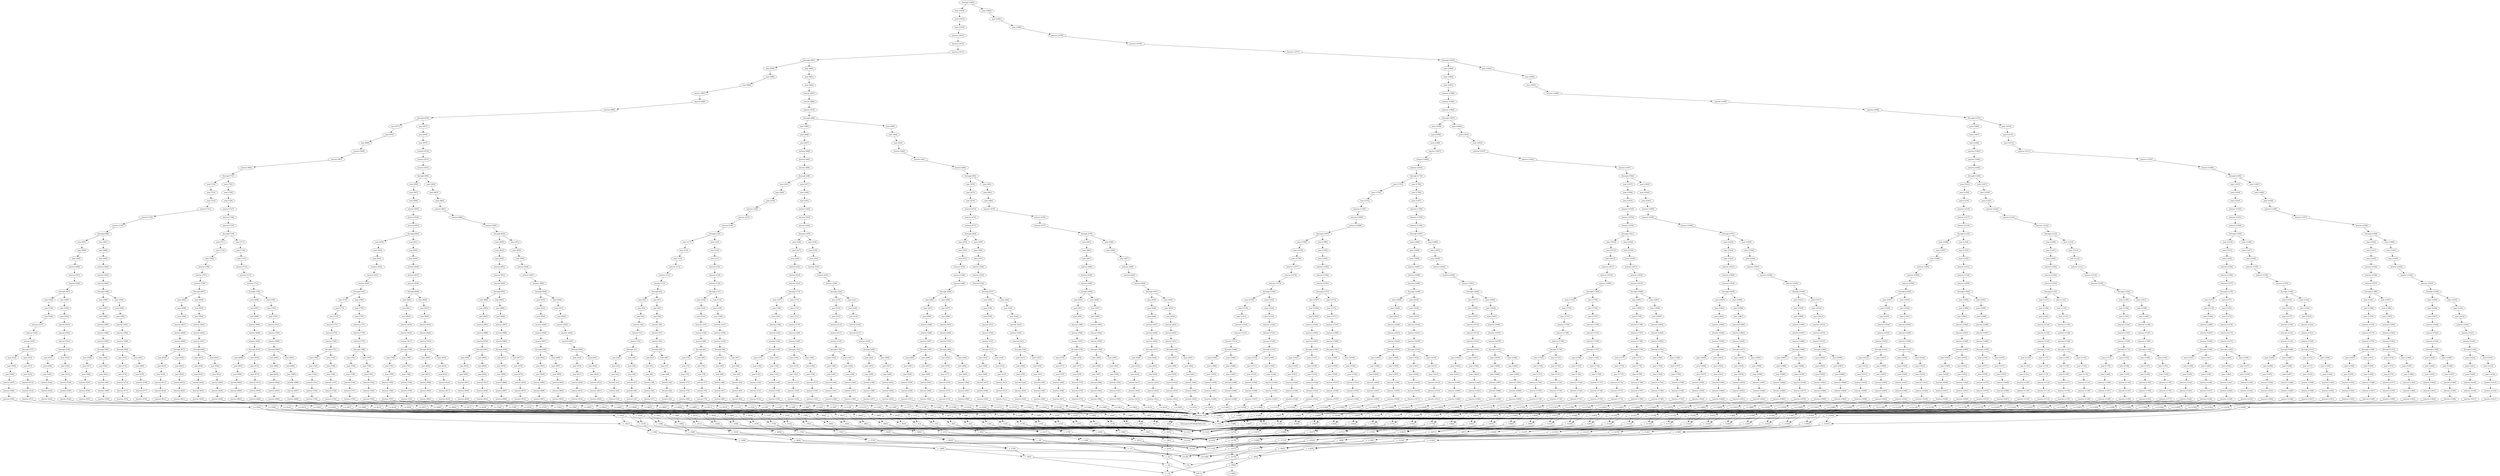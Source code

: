 digraph {0 [label="VoxLogicA.GPUModelValue [0]"];
1 [label="100 [1]"];
2 [label="1,1 [2]"];
3 [label=".+. [3]"];
3 -> 1;
3 -> 2;
4 [label="1 [4]"];
5 [label=".+. [5]"];
5 -> 3;
5 -> 4;
6 [label="0,8 [6]"];
7 [label=".+. [7]"];
7 -> 5;
7 -> 6;
8 [label="0,6 [8]"];
9 [label=".+. [9]"];
9 -> 7;
9 -> 8;
10 [label="0,4 [10]"];
11 [label=".+. [11]"];
11 -> 9;
11 -> 10;
12 [label="0,2 [12]"];
13 [label=".+. [13]"];
13 -> 11;
13 -> 12;
14 [label="intensity [14]"];
14 -> 0;
15 [label=".<= [15]"];
15 -> 13;
15 -> 14;
16 [label="0,1 [16]"];
17 [label=".+. [17]"];
17 -> 13;
17 -> 16;
18 [label=".<= [18]"];
18 -> 17;
18 -> 14;
19 [label="interior [19]"];
19 -> 15;
20 [label="interior [20]"];
20 -> 19;
21 [label="interior [21]"];
21 -> 20;
22 [label="near [22]"];
22 -> 21;
23 [label="near [23]"];
23 -> 22;
24 [label="near [24]"];
24 -> 23;
25 [label="interior [25]"];
25 -> 18;
26 [label="interior [26]"];
26 -> 25;
27 [label="interior [27]"];
27 -> 26;
28 [label="near [28]"];
28 -> 27;
29 [label="near [29]"];
29 -> 28;
30 [label="near [30]"];
30 -> 29;
31 [label="through [31]"];
31 -> 24;
31 -> 30;
32 [label="0,3 [32]"];
33 [label=".+. [33]"];
33 -> 11;
33 -> 32;
34 [label=".<= [34]"];
34 -> 33;
34 -> 14;
35 [label=".+. [35]"];
35 -> 33;
35 -> 16;
36 [label=".<= [36]"];
36 -> 35;
36 -> 14;
37 [label="interior [37]"];
37 -> 34;
38 [label="interior [38]"];
38 -> 37;
39 [label="interior [39]"];
39 -> 38;
40 [label="near [40]"];
40 -> 39;
41 [label="near [41]"];
41 -> 40;
42 [label="near [42]"];
42 -> 41;
43 [label="interior [43]"];
43 -> 36;
44 [label="interior [44]"];
44 -> 43;
45 [label="interior [45]"];
45 -> 44;
46 [label="near [46]"];
46 -> 45;
47 [label="near [47]"];
47 -> 46;
48 [label="near [48]"];
48 -> 47;
49 [label="through [49]"];
49 -> 42;
49 -> 48;
50 [label="interior [50]"];
50 -> 31;
51 [label="interior [51]"];
51 -> 50;
52 [label="interior [52]"];
52 -> 51;
53 [label="near [53]"];
53 -> 52;
54 [label="near [54]"];
54 -> 53;
55 [label="near [55]"];
55 -> 54;
56 [label="interior [56]"];
56 -> 49;
57 [label="interior [57]"];
57 -> 56;
58 [label="interior [58]"];
58 -> 57;
59 [label="near [59]"];
59 -> 58;
60 [label="near [60]"];
60 -> 59;
61 [label="near [61]"];
61 -> 60;
62 [label="through [62]"];
62 -> 55;
62 -> 61;
63 [label="0,5 [63]"];
64 [label=".+. [64]"];
64 -> 9;
64 -> 63;
65 [label=".+. [65]"];
65 -> 64;
65 -> 12;
66 [label=".<= [66]"];
66 -> 65;
66 -> 14;
67 [label=".+. [67]"];
67 -> 65;
67 -> 16;
68 [label=".<= [68]"];
68 -> 67;
68 -> 14;
69 [label="interior [69]"];
69 -> 66;
70 [label="interior [70]"];
70 -> 69;
71 [label="interior [71]"];
71 -> 70;
72 [label="near [72]"];
72 -> 71;
73 [label="near [73]"];
73 -> 72;
74 [label="near [74]"];
74 -> 73;
75 [label="interior [75]"];
75 -> 68;
76 [label="interior [76]"];
76 -> 75;
77 [label="interior [77]"];
77 -> 76;
78 [label="near [78]"];
78 -> 77;
79 [label="near [79]"];
79 -> 78;
80 [label="near [80]"];
80 -> 79;
81 [label="through [81]"];
81 -> 74;
81 -> 80;
82 [label=".+. [82]"];
82 -> 64;
82 -> 32;
83 [label=".<= [83]"];
83 -> 82;
83 -> 14;
84 [label=".+. [84]"];
84 -> 82;
84 -> 16;
85 [label=".<= [85]"];
85 -> 84;
85 -> 14;
86 [label="interior [86]"];
86 -> 83;
87 [label="interior [87]"];
87 -> 86;
88 [label="interior [88]"];
88 -> 87;
89 [label="near [89]"];
89 -> 88;
90 [label="near [90]"];
90 -> 89;
91 [label="near [91]"];
91 -> 90;
92 [label="interior [92]"];
92 -> 85;
93 [label="interior [93]"];
93 -> 92;
94 [label="interior [94]"];
94 -> 93;
95 [label="near [95]"];
95 -> 94;
96 [label="near [96]"];
96 -> 95;
97 [label="near [97]"];
97 -> 96;
98 [label="through [98]"];
98 -> 91;
98 -> 97;
99 [label="interior [99]"];
99 -> 81;
100 [label="interior [100]"];
100 -> 99;
101 [label="interior [101]"];
101 -> 100;
102 [label="near [102]"];
102 -> 101;
103 [label="near [103]"];
103 -> 102;
104 [label="near [104]"];
104 -> 103;
105 [label="interior [105]"];
105 -> 98;
106 [label="interior [106]"];
106 -> 105;
107 [label="interior [107]"];
107 -> 106;
108 [label="near [108]"];
108 -> 107;
109 [label="near [109]"];
109 -> 108;
110 [label="near [110]"];
110 -> 109;
111 [label="through [111]"];
111 -> 104;
111 -> 110;
112 [label="interior [112]"];
112 -> 62;
113 [label="interior [113]"];
113 -> 112;
114 [label="interior [114]"];
114 -> 113;
115 [label="near [115]"];
115 -> 114;
116 [label="near [116]"];
116 -> 115;
117 [label="near [117]"];
117 -> 116;
118 [label="interior [118]"];
118 -> 111;
119 [label="interior [119]"];
119 -> 118;
120 [label="interior [120]"];
120 -> 119;
121 [label="near [121]"];
121 -> 120;
122 [label="near [122]"];
122 -> 121;
123 [label="near [123]"];
123 -> 122;
124 [label="through [124]"];
124 -> 117;
124 -> 123;
125 [label="0,7 [125]"];
126 [label=".+. [126]"];
126 -> 7;
126 -> 125;
127 [label=".+. [127]"];
127 -> 126;
127 -> 10;
128 [label=".+. [128]"];
128 -> 127;
128 -> 12;
129 [label=".<= [129]"];
129 -> 128;
129 -> 14;
130 [label=".+. [130]"];
130 -> 128;
130 -> 16;
131 [label=".<= [131]"];
131 -> 130;
131 -> 14;
132 [label="interior [132]"];
132 -> 129;
133 [label="interior [133]"];
133 -> 132;
134 [label="interior [134]"];
134 -> 133;
135 [label="near [135]"];
135 -> 134;
136 [label="near [136]"];
136 -> 135;
137 [label="near [137]"];
137 -> 136;
138 [label="interior [138]"];
138 -> 131;
139 [label="interior [139]"];
139 -> 138;
140 [label="interior [140]"];
140 -> 139;
141 [label="near [141]"];
141 -> 140;
142 [label="near [142]"];
142 -> 141;
143 [label="near [143]"];
143 -> 142;
144 [label="through [144]"];
144 -> 137;
144 -> 143;
145 [label=".+. [145]"];
145 -> 127;
145 -> 32;
146 [label=".<= [146]"];
146 -> 145;
146 -> 14;
147 [label=".+. [147]"];
147 -> 145;
147 -> 16;
148 [label=".<= [148]"];
148 -> 147;
148 -> 14;
149 [label="interior [149]"];
149 -> 146;
150 [label="interior [150]"];
150 -> 149;
151 [label="interior [151]"];
151 -> 150;
152 [label="near [152]"];
152 -> 151;
153 [label="near [153]"];
153 -> 152;
154 [label="near [154]"];
154 -> 153;
155 [label="interior [155]"];
155 -> 148;
156 [label="interior [156]"];
156 -> 155;
157 [label="interior [157]"];
157 -> 156;
158 [label="near [158]"];
158 -> 157;
159 [label="near [159]"];
159 -> 158;
160 [label="near [160]"];
160 -> 159;
161 [label="through [161]"];
161 -> 154;
161 -> 160;
162 [label="interior [162]"];
162 -> 144;
163 [label="interior [163]"];
163 -> 162;
164 [label="interior [164]"];
164 -> 163;
165 [label="near [165]"];
165 -> 164;
166 [label="near [166]"];
166 -> 165;
167 [label="near [167]"];
167 -> 166;
168 [label="interior [168]"];
168 -> 161;
169 [label="interior [169]"];
169 -> 168;
170 [label="interior [170]"];
170 -> 169;
171 [label="near [171]"];
171 -> 170;
172 [label="near [172]"];
172 -> 171;
173 [label="near [173]"];
173 -> 172;
174 [label="through [174]"];
174 -> 167;
174 -> 173;
175 [label=".+. [175]"];
175 -> 126;
175 -> 63;
176 [label=".+. [176]"];
176 -> 175;
176 -> 12;
177 [label=".<= [177]"];
177 -> 176;
177 -> 14;
178 [label=".+. [178]"];
178 -> 176;
178 -> 16;
179 [label=".<= [179]"];
179 -> 178;
179 -> 14;
180 [label="interior [180]"];
180 -> 177;
181 [label="interior [181]"];
181 -> 180;
182 [label="interior [182]"];
182 -> 181;
183 [label="near [183]"];
183 -> 182;
184 [label="near [184]"];
184 -> 183;
185 [label="near [185]"];
185 -> 184;
186 [label="interior [186]"];
186 -> 179;
187 [label="interior [187]"];
187 -> 186;
188 [label="interior [188]"];
188 -> 187;
189 [label="near [189]"];
189 -> 188;
190 [label="near [190]"];
190 -> 189;
191 [label="near [191]"];
191 -> 190;
192 [label="through [192]"];
192 -> 185;
192 -> 191;
193 [label=".+. [193]"];
193 -> 175;
193 -> 32;
194 [label=".<= [194]"];
194 -> 193;
194 -> 14;
195 [label=".+. [195]"];
195 -> 193;
195 -> 16;
196 [label=".<= [196]"];
196 -> 195;
196 -> 14;
197 [label="interior [197]"];
197 -> 194;
198 [label="interior [198]"];
198 -> 197;
199 [label="interior [199]"];
199 -> 198;
200 [label="near [200]"];
200 -> 199;
201 [label="near [201]"];
201 -> 200;
202 [label="near [202]"];
202 -> 201;
203 [label="interior [203]"];
203 -> 196;
204 [label="interior [204]"];
204 -> 203;
205 [label="interior [205]"];
205 -> 204;
206 [label="near [206]"];
206 -> 205;
207 [label="near [207]"];
207 -> 206;
208 [label="near [208]"];
208 -> 207;
209 [label="through [209]"];
209 -> 202;
209 -> 208;
210 [label="interior [210]"];
210 -> 192;
211 [label="interior [211]"];
211 -> 210;
212 [label="interior [212]"];
212 -> 211;
213 [label="near [213]"];
213 -> 212;
214 [label="near [214]"];
214 -> 213;
215 [label="near [215]"];
215 -> 214;
216 [label="interior [216]"];
216 -> 209;
217 [label="interior [217]"];
217 -> 216;
218 [label="interior [218]"];
218 -> 217;
219 [label="near [219]"];
219 -> 218;
220 [label="near [220]"];
220 -> 219;
221 [label="near [221]"];
221 -> 220;
222 [label="through [222]"];
222 -> 215;
222 -> 221;
223 [label="interior [223]"];
223 -> 174;
224 [label="interior [224]"];
224 -> 223;
225 [label="interior [225]"];
225 -> 224;
226 [label="near [226]"];
226 -> 225;
227 [label="near [227]"];
227 -> 226;
228 [label="near [228]"];
228 -> 227;
229 [label="interior [229]"];
229 -> 222;
230 [label="interior [230]"];
230 -> 229;
231 [label="interior [231]"];
231 -> 230;
232 [label="near [232]"];
232 -> 231;
233 [label="near [233]"];
233 -> 232;
234 [label="near [234]"];
234 -> 233;
235 [label="through [235]"];
235 -> 228;
235 -> 234;
236 [label="interior [236]"];
236 -> 124;
237 [label="interior [237]"];
237 -> 236;
238 [label="interior [238]"];
238 -> 237;
239 [label="near [239]"];
239 -> 238;
240 [label="near [240]"];
240 -> 239;
241 [label="near [241]"];
241 -> 240;
242 [label="interior [242]"];
242 -> 235;
243 [label="interior [243]"];
243 -> 242;
244 [label="interior [244]"];
244 -> 243;
245 [label="near [245]"];
245 -> 244;
246 [label="near [246]"];
246 -> 245;
247 [label="near [247]"];
247 -> 246;
248 [label="through [248]"];
248 -> 241;
248 -> 247;
249 [label="0,9 [249]"];
250 [label=".+. [250]"];
250 -> 5;
250 -> 249;
251 [label=".+. [251]"];
251 -> 250;
251 -> 8;
252 [label=".+. [252]"];
252 -> 251;
252 -> 10;
253 [label=".+. [253]"];
253 -> 252;
253 -> 12;
254 [label=".<= [254]"];
254 -> 253;
254 -> 14;
255 [label=".+. [255]"];
255 -> 253;
255 -> 16;
256 [label=".<= [256]"];
256 -> 255;
256 -> 14;
257 [label="interior [257]"];
257 -> 254;
258 [label="interior [258]"];
258 -> 257;
259 [label="interior [259]"];
259 -> 258;
260 [label="near [260]"];
260 -> 259;
261 [label="near [261]"];
261 -> 260;
262 [label="near [262]"];
262 -> 261;
263 [label="interior [263]"];
263 -> 256;
264 [label="interior [264]"];
264 -> 263;
265 [label="interior [265]"];
265 -> 264;
266 [label="near [266]"];
266 -> 265;
267 [label="near [267]"];
267 -> 266;
268 [label="near [268]"];
268 -> 267;
269 [label="through [269]"];
269 -> 262;
269 -> 268;
270 [label=".+. [270]"];
270 -> 252;
270 -> 32;
271 [label=".<= [271]"];
271 -> 270;
271 -> 14;
272 [label=".+. [272]"];
272 -> 270;
272 -> 16;
273 [label=".<= [273]"];
273 -> 272;
273 -> 14;
274 [label="interior [274]"];
274 -> 271;
275 [label="interior [275]"];
275 -> 274;
276 [label="interior [276]"];
276 -> 275;
277 [label="near [277]"];
277 -> 276;
278 [label="near [278]"];
278 -> 277;
279 [label="near [279]"];
279 -> 278;
280 [label="interior [280]"];
280 -> 273;
281 [label="interior [281]"];
281 -> 280;
282 [label="interior [282]"];
282 -> 281;
283 [label="near [283]"];
283 -> 282;
284 [label="near [284]"];
284 -> 283;
285 [label="near [285]"];
285 -> 284;
286 [label="through [286]"];
286 -> 279;
286 -> 285;
287 [label="interior [287]"];
287 -> 269;
288 [label="interior [288]"];
288 -> 287;
289 [label="interior [289]"];
289 -> 288;
290 [label="near [290]"];
290 -> 289;
291 [label="near [291]"];
291 -> 290;
292 [label="near [292]"];
292 -> 291;
293 [label="interior [293]"];
293 -> 286;
294 [label="interior [294]"];
294 -> 293;
295 [label="interior [295]"];
295 -> 294;
296 [label="near [296]"];
296 -> 295;
297 [label="near [297]"];
297 -> 296;
298 [label="near [298]"];
298 -> 297;
299 [label="through [299]"];
299 -> 292;
299 -> 298;
300 [label=".+. [300]"];
300 -> 251;
300 -> 63;
301 [label=".+. [301]"];
301 -> 300;
301 -> 12;
302 [label=".<= [302]"];
302 -> 301;
302 -> 14;
303 [label=".+. [303]"];
303 -> 301;
303 -> 16;
304 [label=".<= [304]"];
304 -> 303;
304 -> 14;
305 [label="interior [305]"];
305 -> 302;
306 [label="interior [306]"];
306 -> 305;
307 [label="interior [307]"];
307 -> 306;
308 [label="near [308]"];
308 -> 307;
309 [label="near [309]"];
309 -> 308;
310 [label="near [310]"];
310 -> 309;
311 [label="interior [311]"];
311 -> 304;
312 [label="interior [312]"];
312 -> 311;
313 [label="interior [313]"];
313 -> 312;
314 [label="near [314]"];
314 -> 313;
315 [label="near [315]"];
315 -> 314;
316 [label="near [316]"];
316 -> 315;
317 [label="through [317]"];
317 -> 310;
317 -> 316;
318 [label=".+. [318]"];
318 -> 300;
318 -> 32;
319 [label=".<= [319]"];
319 -> 318;
319 -> 14;
320 [label=".+. [320]"];
320 -> 318;
320 -> 16;
321 [label=".<= [321]"];
321 -> 320;
321 -> 14;
322 [label="interior [322]"];
322 -> 319;
323 [label="interior [323]"];
323 -> 322;
324 [label="interior [324]"];
324 -> 323;
325 [label="near [325]"];
325 -> 324;
326 [label="near [326]"];
326 -> 325;
327 [label="near [327]"];
327 -> 326;
328 [label="interior [328]"];
328 -> 321;
329 [label="interior [329]"];
329 -> 328;
330 [label="interior [330]"];
330 -> 329;
331 [label="near [331]"];
331 -> 330;
332 [label="near [332]"];
332 -> 331;
333 [label="near [333]"];
333 -> 332;
334 [label="through [334]"];
334 -> 327;
334 -> 333;
335 [label="interior [335]"];
335 -> 317;
336 [label="interior [336]"];
336 -> 335;
337 [label="interior [337]"];
337 -> 336;
338 [label="near [338]"];
338 -> 337;
339 [label="near [339]"];
339 -> 338;
340 [label="near [340]"];
340 -> 339;
341 [label="interior [341]"];
341 -> 334;
342 [label="interior [342]"];
342 -> 341;
343 [label="interior [343]"];
343 -> 342;
344 [label="near [344]"];
344 -> 343;
345 [label="near [345]"];
345 -> 344;
346 [label="near [346]"];
346 -> 345;
347 [label="through [347]"];
347 -> 340;
347 -> 346;
348 [label="interior [348]"];
348 -> 299;
349 [label="interior [349]"];
349 -> 348;
350 [label="interior [350]"];
350 -> 349;
351 [label="near [351]"];
351 -> 350;
352 [label="near [352]"];
352 -> 351;
353 [label="near [353]"];
353 -> 352;
354 [label="interior [354]"];
354 -> 347;
355 [label="interior [355]"];
355 -> 354;
356 [label="interior [356]"];
356 -> 355;
357 [label="near [357]"];
357 -> 356;
358 [label="near [358]"];
358 -> 357;
359 [label="near [359]"];
359 -> 358;
360 [label="through [360]"];
360 -> 353;
360 -> 359;
361 [label=".+. [361]"];
361 -> 250;
361 -> 125;
362 [label=".+. [362]"];
362 -> 361;
362 -> 10;
363 [label=".+. [363]"];
363 -> 362;
363 -> 12;
364 [label=".<= [364]"];
364 -> 363;
364 -> 14;
365 [label=".+. [365]"];
365 -> 363;
365 -> 16;
366 [label=".<= [366]"];
366 -> 365;
366 -> 14;
367 [label="interior [367]"];
367 -> 364;
368 [label="interior [368]"];
368 -> 367;
369 [label="interior [369]"];
369 -> 368;
370 [label="near [370]"];
370 -> 369;
371 [label="near [371]"];
371 -> 370;
372 [label="near [372]"];
372 -> 371;
373 [label="interior [373]"];
373 -> 366;
374 [label="interior [374]"];
374 -> 373;
375 [label="interior [375]"];
375 -> 374;
376 [label="near [376]"];
376 -> 375;
377 [label="near [377]"];
377 -> 376;
378 [label="near [378]"];
378 -> 377;
379 [label="through [379]"];
379 -> 372;
379 -> 378;
380 [label=".+. [380]"];
380 -> 362;
380 -> 32;
381 [label=".<= [381]"];
381 -> 380;
381 -> 14;
382 [label=".+. [382]"];
382 -> 380;
382 -> 16;
383 [label=".<= [383]"];
383 -> 382;
383 -> 14;
384 [label="interior [384]"];
384 -> 381;
385 [label="interior [385]"];
385 -> 384;
386 [label="interior [386]"];
386 -> 385;
387 [label="near [387]"];
387 -> 386;
388 [label="near [388]"];
388 -> 387;
389 [label="near [389]"];
389 -> 388;
390 [label="interior [390]"];
390 -> 383;
391 [label="interior [391]"];
391 -> 390;
392 [label="interior [392]"];
392 -> 391;
393 [label="near [393]"];
393 -> 392;
394 [label="near [394]"];
394 -> 393;
395 [label="near [395]"];
395 -> 394;
396 [label="through [396]"];
396 -> 389;
396 -> 395;
397 [label="interior [397]"];
397 -> 379;
398 [label="interior [398]"];
398 -> 397;
399 [label="interior [399]"];
399 -> 398;
400 [label="near [400]"];
400 -> 399;
401 [label="near [401]"];
401 -> 400;
402 [label="near [402]"];
402 -> 401;
403 [label="interior [403]"];
403 -> 396;
404 [label="interior [404]"];
404 -> 403;
405 [label="interior [405]"];
405 -> 404;
406 [label="near [406]"];
406 -> 405;
407 [label="near [407]"];
407 -> 406;
408 [label="near [408]"];
408 -> 407;
409 [label="through [409]"];
409 -> 402;
409 -> 408;
410 [label=".+. [410]"];
410 -> 361;
410 -> 63;
411 [label=".+. [411]"];
411 -> 410;
411 -> 12;
412 [label=".<= [412]"];
412 -> 411;
412 -> 14;
413 [label=".+. [413]"];
413 -> 411;
413 -> 16;
414 [label=".<= [414]"];
414 -> 413;
414 -> 14;
415 [label="interior [415]"];
415 -> 412;
416 [label="interior [416]"];
416 -> 415;
417 [label="interior [417]"];
417 -> 416;
418 [label="near [418]"];
418 -> 417;
419 [label="near [419]"];
419 -> 418;
420 [label="near [420]"];
420 -> 419;
421 [label="interior [421]"];
421 -> 414;
422 [label="interior [422]"];
422 -> 421;
423 [label="interior [423]"];
423 -> 422;
424 [label="near [424]"];
424 -> 423;
425 [label="near [425]"];
425 -> 424;
426 [label="near [426]"];
426 -> 425;
427 [label="through [427]"];
427 -> 420;
427 -> 426;
428 [label=".+. [428]"];
428 -> 410;
428 -> 32;
429 [label=".<= [429]"];
429 -> 428;
429 -> 14;
430 [label=".+. [430]"];
430 -> 428;
430 -> 16;
431 [label=".<= [431]"];
431 -> 430;
431 -> 14;
432 [label="interior [432]"];
432 -> 429;
433 [label="interior [433]"];
433 -> 432;
434 [label="interior [434]"];
434 -> 433;
435 [label="near [435]"];
435 -> 434;
436 [label="near [436]"];
436 -> 435;
437 [label="near [437]"];
437 -> 436;
438 [label="interior [438]"];
438 -> 431;
439 [label="interior [439]"];
439 -> 438;
440 [label="interior [440]"];
440 -> 439;
441 [label="near [441]"];
441 -> 440;
442 [label="near [442]"];
442 -> 441;
443 [label="near [443]"];
443 -> 442;
444 [label="through [444]"];
444 -> 437;
444 -> 443;
445 [label="interior [445]"];
445 -> 427;
446 [label="interior [446]"];
446 -> 445;
447 [label="interior [447]"];
447 -> 446;
448 [label="near [448]"];
448 -> 447;
449 [label="near [449]"];
449 -> 448;
450 [label="near [450]"];
450 -> 449;
451 [label="interior [451]"];
451 -> 444;
452 [label="interior [452]"];
452 -> 451;
453 [label="interior [453]"];
453 -> 452;
454 [label="near [454]"];
454 -> 453;
455 [label="near [455]"];
455 -> 454;
456 [label="near [456]"];
456 -> 455;
457 [label="through [457]"];
457 -> 450;
457 -> 456;
458 [label="interior [458]"];
458 -> 409;
459 [label="interior [459]"];
459 -> 458;
460 [label="interior [460]"];
460 -> 459;
461 [label="near [461]"];
461 -> 460;
462 [label="near [462]"];
462 -> 461;
463 [label="near [463]"];
463 -> 462;
464 [label="interior [464]"];
464 -> 457;
465 [label="interior [465]"];
465 -> 464;
466 [label="interior [466]"];
466 -> 465;
467 [label="near [467]"];
467 -> 466;
468 [label="near [468]"];
468 -> 467;
469 [label="near [469]"];
469 -> 468;
470 [label="through [470]"];
470 -> 463;
470 -> 469;
471 [label="interior [471]"];
471 -> 360;
472 [label="interior [472]"];
472 -> 471;
473 [label="interior [473]"];
473 -> 472;
474 [label="near [474]"];
474 -> 473;
475 [label="near [475]"];
475 -> 474;
476 [label="near [476]"];
476 -> 475;
477 [label="interior [477]"];
477 -> 470;
478 [label="interior [478]"];
478 -> 477;
479 [label="interior [479]"];
479 -> 478;
480 [label="near [480]"];
480 -> 479;
481 [label="near [481]"];
481 -> 480;
482 [label="near [482]"];
482 -> 481;
483 [label="through [483]"];
483 -> 476;
483 -> 482;
484 [label="interior [484]"];
484 -> 248;
485 [label="interior [485]"];
485 -> 484;
486 [label="interior [486]"];
486 -> 485;
487 [label="near [487]"];
487 -> 486;
488 [label="near [488]"];
488 -> 487;
489 [label="near [489]"];
489 -> 488;
490 [label="interior [490]"];
490 -> 483;
491 [label="interior [491]"];
491 -> 490;
492 [label="interior [492]"];
492 -> 491;
493 [label="near [493]"];
493 -> 492;
494 [label="near [494]"];
494 -> 493;
495 [label="near [495]"];
495 -> 494;
496 [label="through [496]"];
496 -> 489;
496 -> 495;
497 [label=".+. [497]"];
497 -> 3;
497 -> 2;
498 [label=".+. [498]"];
498 -> 497;
498 -> 6;
499 [label=".+. [499]"];
499 -> 498;
499 -> 8;
500 [label=".+. [500]"];
500 -> 499;
500 -> 10;
501 [label=".+. [501]"];
501 -> 500;
501 -> 12;
502 [label=".<= [502]"];
502 -> 501;
502 -> 14;
503 [label=".+. [503]"];
503 -> 501;
503 -> 16;
504 [label=".<= [504]"];
504 -> 503;
504 -> 14;
505 [label="interior [505]"];
505 -> 502;
506 [label="interior [506]"];
506 -> 505;
507 [label="interior [507]"];
507 -> 506;
508 [label="near [508]"];
508 -> 507;
509 [label="near [509]"];
509 -> 508;
510 [label="near [510]"];
510 -> 509;
511 [label="interior [511]"];
511 -> 504;
512 [label="interior [512]"];
512 -> 511;
513 [label="interior [513]"];
513 -> 512;
514 [label="near [514]"];
514 -> 513;
515 [label="near [515]"];
515 -> 514;
516 [label="near [516]"];
516 -> 515;
517 [label="through [517]"];
517 -> 510;
517 -> 516;
518 [label=".+. [518]"];
518 -> 500;
518 -> 32;
519 [label=".<= [519]"];
519 -> 518;
519 -> 14;
520 [label=".+. [520]"];
520 -> 518;
520 -> 16;
521 [label=".<= [521]"];
521 -> 520;
521 -> 14;
522 [label="interior [522]"];
522 -> 519;
523 [label="interior [523]"];
523 -> 522;
524 [label="interior [524]"];
524 -> 523;
525 [label="near [525]"];
525 -> 524;
526 [label="near [526]"];
526 -> 525;
527 [label="near [527]"];
527 -> 526;
528 [label="interior [528]"];
528 -> 521;
529 [label="interior [529]"];
529 -> 528;
530 [label="interior [530]"];
530 -> 529;
531 [label="near [531]"];
531 -> 530;
532 [label="near [532]"];
532 -> 531;
533 [label="near [533]"];
533 -> 532;
534 [label="through [534]"];
534 -> 527;
534 -> 533;
535 [label="interior [535]"];
535 -> 517;
536 [label="interior [536]"];
536 -> 535;
537 [label="interior [537]"];
537 -> 536;
538 [label="near [538]"];
538 -> 537;
539 [label="near [539]"];
539 -> 538;
540 [label="near [540]"];
540 -> 539;
541 [label="interior [541]"];
541 -> 534;
542 [label="interior [542]"];
542 -> 541;
543 [label="interior [543]"];
543 -> 542;
544 [label="near [544]"];
544 -> 543;
545 [label="near [545]"];
545 -> 544;
546 [label="near [546]"];
546 -> 545;
547 [label="through [547]"];
547 -> 540;
547 -> 546;
548 [label=".+. [548]"];
548 -> 499;
548 -> 63;
549 [label=".+. [549]"];
549 -> 548;
549 -> 12;
550 [label=".<= [550]"];
550 -> 549;
550 -> 14;
551 [label=".+. [551]"];
551 -> 549;
551 -> 16;
552 [label=".<= [552]"];
552 -> 551;
552 -> 14;
553 [label="interior [553]"];
553 -> 550;
554 [label="interior [554]"];
554 -> 553;
555 [label="interior [555]"];
555 -> 554;
556 [label="near [556]"];
556 -> 555;
557 [label="near [557]"];
557 -> 556;
558 [label="near [558]"];
558 -> 557;
559 [label="interior [559]"];
559 -> 552;
560 [label="interior [560]"];
560 -> 559;
561 [label="interior [561]"];
561 -> 560;
562 [label="near [562]"];
562 -> 561;
563 [label="near [563]"];
563 -> 562;
564 [label="near [564]"];
564 -> 563;
565 [label="through [565]"];
565 -> 558;
565 -> 564;
566 [label=".+. [566]"];
566 -> 548;
566 -> 32;
567 [label=".<= [567]"];
567 -> 566;
567 -> 14;
568 [label=".+. [568]"];
568 -> 566;
568 -> 16;
569 [label=".<= [569]"];
569 -> 568;
569 -> 14;
570 [label="interior [570]"];
570 -> 567;
571 [label="interior [571]"];
571 -> 570;
572 [label="interior [572]"];
572 -> 571;
573 [label="near [573]"];
573 -> 572;
574 [label="near [574]"];
574 -> 573;
575 [label="near [575]"];
575 -> 574;
576 [label="interior [576]"];
576 -> 569;
577 [label="interior [577]"];
577 -> 576;
578 [label="interior [578]"];
578 -> 577;
579 [label="near [579]"];
579 -> 578;
580 [label="near [580]"];
580 -> 579;
581 [label="near [581]"];
581 -> 580;
582 [label="through [582]"];
582 -> 575;
582 -> 581;
583 [label="interior [583]"];
583 -> 565;
584 [label="interior [584]"];
584 -> 583;
585 [label="interior [585]"];
585 -> 584;
586 [label="near [586]"];
586 -> 585;
587 [label="near [587]"];
587 -> 586;
588 [label="near [588]"];
588 -> 587;
589 [label="interior [589]"];
589 -> 582;
590 [label="interior [590]"];
590 -> 589;
591 [label="interior [591]"];
591 -> 590;
592 [label="near [592]"];
592 -> 591;
593 [label="near [593]"];
593 -> 592;
594 [label="near [594]"];
594 -> 593;
595 [label="through [595]"];
595 -> 588;
595 -> 594;
596 [label="interior [596]"];
596 -> 547;
597 [label="interior [597]"];
597 -> 596;
598 [label="interior [598]"];
598 -> 597;
599 [label="near [599]"];
599 -> 598;
600 [label="near [600]"];
600 -> 599;
601 [label="near [601]"];
601 -> 600;
602 [label="interior [602]"];
602 -> 595;
603 [label="interior [603]"];
603 -> 602;
604 [label="interior [604]"];
604 -> 603;
605 [label="near [605]"];
605 -> 604;
606 [label="near [606]"];
606 -> 605;
607 [label="near [607]"];
607 -> 606;
608 [label="through [608]"];
608 -> 601;
608 -> 607;
609 [label=".+. [609]"];
609 -> 498;
609 -> 125;
610 [label=".+. [610]"];
610 -> 609;
610 -> 10;
611 [label=".+. [611]"];
611 -> 610;
611 -> 12;
612 [label=".<= [612]"];
612 -> 611;
612 -> 14;
613 [label=".+. [613]"];
613 -> 611;
613 -> 16;
614 [label=".<= [614]"];
614 -> 613;
614 -> 14;
615 [label="interior [615]"];
615 -> 612;
616 [label="interior [616]"];
616 -> 615;
617 [label="interior [617]"];
617 -> 616;
618 [label="near [618]"];
618 -> 617;
619 [label="near [619]"];
619 -> 618;
620 [label="near [620]"];
620 -> 619;
621 [label="interior [621]"];
621 -> 614;
622 [label="interior [622]"];
622 -> 621;
623 [label="interior [623]"];
623 -> 622;
624 [label="near [624]"];
624 -> 623;
625 [label="near [625]"];
625 -> 624;
626 [label="near [626]"];
626 -> 625;
627 [label="through [627]"];
627 -> 620;
627 -> 626;
628 [label=".+. [628]"];
628 -> 610;
628 -> 32;
629 [label=".<= [629]"];
629 -> 628;
629 -> 14;
630 [label=".+. [630]"];
630 -> 628;
630 -> 16;
631 [label=".<= [631]"];
631 -> 630;
631 -> 14;
632 [label="interior [632]"];
632 -> 629;
633 [label="interior [633]"];
633 -> 632;
634 [label="interior [634]"];
634 -> 633;
635 [label="near [635]"];
635 -> 634;
636 [label="near [636]"];
636 -> 635;
637 [label="near [637]"];
637 -> 636;
638 [label="interior [638]"];
638 -> 631;
639 [label="interior [639]"];
639 -> 638;
640 [label="interior [640]"];
640 -> 639;
641 [label="near [641]"];
641 -> 640;
642 [label="near [642]"];
642 -> 641;
643 [label="near [643]"];
643 -> 642;
644 [label="through [644]"];
644 -> 637;
644 -> 643;
645 [label="interior [645]"];
645 -> 627;
646 [label="interior [646]"];
646 -> 645;
647 [label="interior [647]"];
647 -> 646;
648 [label="near [648]"];
648 -> 647;
649 [label="near [649]"];
649 -> 648;
650 [label="near [650]"];
650 -> 649;
651 [label="interior [651]"];
651 -> 644;
652 [label="interior [652]"];
652 -> 651;
653 [label="interior [653]"];
653 -> 652;
654 [label="near [654]"];
654 -> 653;
655 [label="near [655]"];
655 -> 654;
656 [label="near [656]"];
656 -> 655;
657 [label="through [657]"];
657 -> 650;
657 -> 656;
658 [label=".+. [658]"];
658 -> 609;
658 -> 63;
659 [label=".+. [659]"];
659 -> 658;
659 -> 12;
660 [label=".<= [660]"];
660 -> 659;
660 -> 14;
661 [label=".+. [661]"];
661 -> 659;
661 -> 16;
662 [label=".<= [662]"];
662 -> 661;
662 -> 14;
663 [label="interior [663]"];
663 -> 660;
664 [label="interior [664]"];
664 -> 663;
665 [label="interior [665]"];
665 -> 664;
666 [label="near [666]"];
666 -> 665;
667 [label="near [667]"];
667 -> 666;
668 [label="near [668]"];
668 -> 667;
669 [label="interior [669]"];
669 -> 662;
670 [label="interior [670]"];
670 -> 669;
671 [label="interior [671]"];
671 -> 670;
672 [label="near [672]"];
672 -> 671;
673 [label="near [673]"];
673 -> 672;
674 [label="near [674]"];
674 -> 673;
675 [label="through [675]"];
675 -> 668;
675 -> 674;
676 [label=".+. [676]"];
676 -> 658;
676 -> 32;
677 [label=".<= [677]"];
677 -> 676;
677 -> 14;
678 [label=".+. [678]"];
678 -> 676;
678 -> 16;
679 [label=".<= [679]"];
679 -> 678;
679 -> 14;
680 [label="interior [680]"];
680 -> 677;
681 [label="interior [681]"];
681 -> 680;
682 [label="interior [682]"];
682 -> 681;
683 [label="near [683]"];
683 -> 682;
684 [label="near [684]"];
684 -> 683;
685 [label="near [685]"];
685 -> 684;
686 [label="interior [686]"];
686 -> 679;
687 [label="interior [687]"];
687 -> 686;
688 [label="interior [688]"];
688 -> 687;
689 [label="near [689]"];
689 -> 688;
690 [label="near [690]"];
690 -> 689;
691 [label="near [691]"];
691 -> 690;
692 [label="through [692]"];
692 -> 685;
692 -> 691;
693 [label="interior [693]"];
693 -> 675;
694 [label="interior [694]"];
694 -> 693;
695 [label="interior [695]"];
695 -> 694;
696 [label="near [696]"];
696 -> 695;
697 [label="near [697]"];
697 -> 696;
698 [label="near [698]"];
698 -> 697;
699 [label="interior [699]"];
699 -> 692;
700 [label="interior [700]"];
700 -> 699;
701 [label="interior [701]"];
701 -> 700;
702 [label="near [702]"];
702 -> 701;
703 [label="near [703]"];
703 -> 702;
704 [label="near [704]"];
704 -> 703;
705 [label="through [705]"];
705 -> 698;
705 -> 704;
706 [label="interior [706]"];
706 -> 657;
707 [label="interior [707]"];
707 -> 706;
708 [label="interior [708]"];
708 -> 707;
709 [label="near [709]"];
709 -> 708;
710 [label="near [710]"];
710 -> 709;
711 [label="near [711]"];
711 -> 710;
712 [label="interior [712]"];
712 -> 705;
713 [label="interior [713]"];
713 -> 712;
714 [label="interior [714]"];
714 -> 713;
715 [label="near [715]"];
715 -> 714;
716 [label="near [716]"];
716 -> 715;
717 [label="near [717]"];
717 -> 716;
718 [label="through [718]"];
718 -> 711;
718 -> 717;
719 [label="interior [719]"];
719 -> 608;
720 [label="interior [720]"];
720 -> 719;
721 [label="interior [721]"];
721 -> 720;
722 [label="near [722]"];
722 -> 721;
723 [label="near [723]"];
723 -> 722;
724 [label="near [724]"];
724 -> 723;
725 [label="interior [725]"];
725 -> 718;
726 [label="interior [726]"];
726 -> 725;
727 [label="interior [727]"];
727 -> 726;
728 [label="near [728]"];
728 -> 727;
729 [label="near [729]"];
729 -> 728;
730 [label="near [730]"];
730 -> 729;
731 [label="through [731]"];
731 -> 724;
731 -> 730;
732 [label=".+. [732]"];
732 -> 497;
732 -> 249;
733 [label=".+. [733]"];
733 -> 732;
733 -> 8;
734 [label=".+. [734]"];
734 -> 733;
734 -> 10;
735 [label=".+. [735]"];
735 -> 734;
735 -> 12;
736 [label=".<= [736]"];
736 -> 735;
736 -> 14;
737 [label=".+. [737]"];
737 -> 735;
737 -> 16;
738 [label=".<= [738]"];
738 -> 737;
738 -> 14;
739 [label="interior [739]"];
739 -> 736;
740 [label="interior [740]"];
740 -> 739;
741 [label="interior [741]"];
741 -> 740;
742 [label="near [742]"];
742 -> 741;
743 [label="near [743]"];
743 -> 742;
744 [label="near [744]"];
744 -> 743;
745 [label="interior [745]"];
745 -> 738;
746 [label="interior [746]"];
746 -> 745;
747 [label="interior [747]"];
747 -> 746;
748 [label="near [748]"];
748 -> 747;
749 [label="near [749]"];
749 -> 748;
750 [label="near [750]"];
750 -> 749;
751 [label="through [751]"];
751 -> 744;
751 -> 750;
752 [label=".+. [752]"];
752 -> 734;
752 -> 32;
753 [label=".<= [753]"];
753 -> 752;
753 -> 14;
754 [label=".+. [754]"];
754 -> 752;
754 -> 16;
755 [label=".<= [755]"];
755 -> 754;
755 -> 14;
756 [label="interior [756]"];
756 -> 753;
757 [label="interior [757]"];
757 -> 756;
758 [label="interior [758]"];
758 -> 757;
759 [label="near [759]"];
759 -> 758;
760 [label="near [760]"];
760 -> 759;
761 [label="near [761]"];
761 -> 760;
762 [label="interior [762]"];
762 -> 755;
763 [label="interior [763]"];
763 -> 762;
764 [label="interior [764]"];
764 -> 763;
765 [label="near [765]"];
765 -> 764;
766 [label="near [766]"];
766 -> 765;
767 [label="near [767]"];
767 -> 766;
768 [label="through [768]"];
768 -> 761;
768 -> 767;
769 [label="interior [769]"];
769 -> 751;
770 [label="interior [770]"];
770 -> 769;
771 [label="interior [771]"];
771 -> 770;
772 [label="near [772]"];
772 -> 771;
773 [label="near [773]"];
773 -> 772;
774 [label="near [774]"];
774 -> 773;
775 [label="interior [775]"];
775 -> 768;
776 [label="interior [776]"];
776 -> 775;
777 [label="interior [777]"];
777 -> 776;
778 [label="near [778]"];
778 -> 777;
779 [label="near [779]"];
779 -> 778;
780 [label="near [780]"];
780 -> 779;
781 [label="through [781]"];
781 -> 774;
781 -> 780;
782 [label=".+. [782]"];
782 -> 733;
782 -> 63;
783 [label=".+. [783]"];
783 -> 782;
783 -> 12;
784 [label=".<= [784]"];
784 -> 783;
784 -> 14;
785 [label=".+. [785]"];
785 -> 783;
785 -> 16;
786 [label=".<= [786]"];
786 -> 785;
786 -> 14;
787 [label="interior [787]"];
787 -> 784;
788 [label="interior [788]"];
788 -> 787;
789 [label="interior [789]"];
789 -> 788;
790 [label="near [790]"];
790 -> 789;
791 [label="near [791]"];
791 -> 790;
792 [label="near [792]"];
792 -> 791;
793 [label="interior [793]"];
793 -> 786;
794 [label="interior [794]"];
794 -> 793;
795 [label="interior [795]"];
795 -> 794;
796 [label="near [796]"];
796 -> 795;
797 [label="near [797]"];
797 -> 796;
798 [label="near [798]"];
798 -> 797;
799 [label="through [799]"];
799 -> 792;
799 -> 798;
800 [label=".+. [800]"];
800 -> 782;
800 -> 32;
801 [label=".<= [801]"];
801 -> 800;
801 -> 14;
802 [label=".+. [802]"];
802 -> 800;
802 -> 16;
803 [label=".<= [803]"];
803 -> 802;
803 -> 14;
804 [label="interior [804]"];
804 -> 801;
805 [label="interior [805]"];
805 -> 804;
806 [label="interior [806]"];
806 -> 805;
807 [label="near [807]"];
807 -> 806;
808 [label="near [808]"];
808 -> 807;
809 [label="near [809]"];
809 -> 808;
810 [label="interior [810]"];
810 -> 803;
811 [label="interior [811]"];
811 -> 810;
812 [label="interior [812]"];
812 -> 811;
813 [label="near [813]"];
813 -> 812;
814 [label="near [814]"];
814 -> 813;
815 [label="near [815]"];
815 -> 814;
816 [label="through [816]"];
816 -> 809;
816 -> 815;
817 [label="interior [817]"];
817 -> 799;
818 [label="interior [818]"];
818 -> 817;
819 [label="interior [819]"];
819 -> 818;
820 [label="near [820]"];
820 -> 819;
821 [label="near [821]"];
821 -> 820;
822 [label="near [822]"];
822 -> 821;
823 [label="interior [823]"];
823 -> 816;
824 [label="interior [824]"];
824 -> 823;
825 [label="interior [825]"];
825 -> 824;
826 [label="near [826]"];
826 -> 825;
827 [label="near [827]"];
827 -> 826;
828 [label="near [828]"];
828 -> 827;
829 [label="through [829]"];
829 -> 822;
829 -> 828;
830 [label="interior [830]"];
830 -> 781;
831 [label="interior [831]"];
831 -> 830;
832 [label="interior [832]"];
832 -> 831;
833 [label="near [833]"];
833 -> 832;
834 [label="near [834]"];
834 -> 833;
835 [label="near [835]"];
835 -> 834;
836 [label="interior [836]"];
836 -> 829;
837 [label="interior [837]"];
837 -> 836;
838 [label="interior [838]"];
838 -> 837;
839 [label="near [839]"];
839 -> 838;
840 [label="near [840]"];
840 -> 839;
841 [label="near [841]"];
841 -> 840;
842 [label="through [842]"];
842 -> 835;
842 -> 841;
843 [label=".+. [843]"];
843 -> 732;
843 -> 125;
844 [label=".+. [844]"];
844 -> 843;
844 -> 10;
845 [label=".+. [845]"];
845 -> 844;
845 -> 12;
846 [label=".<= [846]"];
846 -> 845;
846 -> 14;
847 [label=".+. [847]"];
847 -> 845;
847 -> 16;
848 [label=".<= [848]"];
848 -> 847;
848 -> 14;
849 [label="interior [849]"];
849 -> 846;
850 [label="interior [850]"];
850 -> 849;
851 [label="interior [851]"];
851 -> 850;
852 [label="near [852]"];
852 -> 851;
853 [label="near [853]"];
853 -> 852;
854 [label="near [854]"];
854 -> 853;
855 [label="interior [855]"];
855 -> 848;
856 [label="interior [856]"];
856 -> 855;
857 [label="interior [857]"];
857 -> 856;
858 [label="near [858]"];
858 -> 857;
859 [label="near [859]"];
859 -> 858;
860 [label="near [860]"];
860 -> 859;
861 [label="through [861]"];
861 -> 854;
861 -> 860;
862 [label=".+. [862]"];
862 -> 844;
862 -> 32;
863 [label=".<= [863]"];
863 -> 862;
863 -> 14;
864 [label=".+. [864]"];
864 -> 862;
864 -> 16;
865 [label=".<= [865]"];
865 -> 864;
865 -> 14;
866 [label="interior [866]"];
866 -> 863;
867 [label="interior [867]"];
867 -> 866;
868 [label="interior [868]"];
868 -> 867;
869 [label="near [869]"];
869 -> 868;
870 [label="near [870]"];
870 -> 869;
871 [label="near [871]"];
871 -> 870;
872 [label="interior [872]"];
872 -> 865;
873 [label="interior [873]"];
873 -> 872;
874 [label="interior [874]"];
874 -> 873;
875 [label="near [875]"];
875 -> 874;
876 [label="near [876]"];
876 -> 875;
877 [label="near [877]"];
877 -> 876;
878 [label="through [878]"];
878 -> 871;
878 -> 877;
879 [label="interior [879]"];
879 -> 861;
880 [label="interior [880]"];
880 -> 879;
881 [label="interior [881]"];
881 -> 880;
882 [label="near [882]"];
882 -> 881;
883 [label="near [883]"];
883 -> 882;
884 [label="near [884]"];
884 -> 883;
885 [label="interior [885]"];
885 -> 878;
886 [label="interior [886]"];
886 -> 885;
887 [label="interior [887]"];
887 -> 886;
888 [label="near [888]"];
888 -> 887;
889 [label="near [889]"];
889 -> 888;
890 [label="near [890]"];
890 -> 889;
891 [label="through [891]"];
891 -> 884;
891 -> 890;
892 [label=".+. [892]"];
892 -> 843;
892 -> 63;
893 [label=".+. [893]"];
893 -> 892;
893 -> 12;
894 [label=".<= [894]"];
894 -> 893;
894 -> 14;
895 [label=".+. [895]"];
895 -> 893;
895 -> 16;
896 [label=".<= [896]"];
896 -> 895;
896 -> 14;
897 [label="interior [897]"];
897 -> 894;
898 [label="interior [898]"];
898 -> 897;
899 [label="interior [899]"];
899 -> 898;
900 [label="near [900]"];
900 -> 899;
901 [label="near [901]"];
901 -> 900;
902 [label="near [902]"];
902 -> 901;
903 [label="interior [903]"];
903 -> 896;
904 [label="interior [904]"];
904 -> 903;
905 [label="interior [905]"];
905 -> 904;
906 [label="near [906]"];
906 -> 905;
907 [label="near [907]"];
907 -> 906;
908 [label="near [908]"];
908 -> 907;
909 [label="through [909]"];
909 -> 902;
909 -> 908;
910 [label=".+. [910]"];
910 -> 892;
910 -> 32;
911 [label=".<= [911]"];
911 -> 910;
911 -> 14;
912 [label=".+. [912]"];
912 -> 910;
912 -> 16;
913 [label=".<= [913]"];
913 -> 912;
913 -> 14;
914 [label="interior [914]"];
914 -> 911;
915 [label="interior [915]"];
915 -> 914;
916 [label="interior [916]"];
916 -> 915;
917 [label="near [917]"];
917 -> 916;
918 [label="near [918]"];
918 -> 917;
919 [label="near [919]"];
919 -> 918;
920 [label="interior [920]"];
920 -> 913;
921 [label="interior [921]"];
921 -> 920;
922 [label="interior [922]"];
922 -> 921;
923 [label="near [923]"];
923 -> 922;
924 [label="near [924]"];
924 -> 923;
925 [label="near [925]"];
925 -> 924;
926 [label="through [926]"];
926 -> 919;
926 -> 925;
927 [label="interior [927]"];
927 -> 909;
928 [label="interior [928]"];
928 -> 927;
929 [label="interior [929]"];
929 -> 928;
930 [label="near [930]"];
930 -> 929;
931 [label="near [931]"];
931 -> 930;
932 [label="near [932]"];
932 -> 931;
933 [label="interior [933]"];
933 -> 926;
934 [label="interior [934]"];
934 -> 933;
935 [label="interior [935]"];
935 -> 934;
936 [label="near [936]"];
936 -> 935;
937 [label="near [937]"];
937 -> 936;
938 [label="near [938]"];
938 -> 937;
939 [label="through [939]"];
939 -> 932;
939 -> 938;
940 [label="interior [940]"];
940 -> 891;
941 [label="interior [941]"];
941 -> 940;
942 [label="interior [942]"];
942 -> 941;
943 [label="near [943]"];
943 -> 942;
944 [label="near [944]"];
944 -> 943;
945 [label="near [945]"];
945 -> 944;
946 [label="interior [946]"];
946 -> 939;
947 [label="interior [947]"];
947 -> 946;
948 [label="interior [948]"];
948 -> 947;
949 [label="near [949]"];
949 -> 948;
950 [label="near [950]"];
950 -> 949;
951 [label="near [951]"];
951 -> 950;
952 [label="through [952]"];
952 -> 945;
952 -> 951;
953 [label="interior [953]"];
953 -> 842;
954 [label="interior [954]"];
954 -> 953;
955 [label="interior [955]"];
955 -> 954;
956 [label="near [956]"];
956 -> 955;
957 [label="near [957]"];
957 -> 956;
958 [label="near [958]"];
958 -> 957;
959 [label="interior [959]"];
959 -> 952;
960 [label="interior [960]"];
960 -> 959;
961 [label="interior [961]"];
961 -> 960;
962 [label="near [962]"];
962 -> 961;
963 [label="near [963]"];
963 -> 962;
964 [label="near [964]"];
964 -> 963;
965 [label="through [965]"];
965 -> 958;
965 -> 964;
966 [label="interior [966]"];
966 -> 731;
967 [label="interior [967]"];
967 -> 966;
968 [label="interior [968]"];
968 -> 967;
969 [label="near [969]"];
969 -> 968;
970 [label="near [970]"];
970 -> 969;
971 [label="near [971]"];
971 -> 970;
972 [label="interior [972]"];
972 -> 965;
973 [label="interior [973]"];
973 -> 972;
974 [label="interior [974]"];
974 -> 973;
975 [label="near [975]"];
975 -> 974;
976 [label="near [976]"];
976 -> 975;
977 [label="near [977]"];
977 -> 976;
978 [label="through [978]"];
978 -> 971;
978 -> 977;
979 [label="interior [979]"];
979 -> 496;
980 [label="interior [980]"];
980 -> 979;
981 [label="interior [981]"];
981 -> 980;
982 [label="near [982]"];
982 -> 981;
983 [label="near [983]"];
983 -> 982;
984 [label="near [984]"];
984 -> 983;
985 [label="interior [985]"];
985 -> 978;
986 [label="interior [986]"];
986 -> 985;
987 [label="interior [987]"];
987 -> 986;
988 [label="near [988]"];
988 -> 987;
989 [label="near [989]"];
989 -> 988;
990 [label="near [990]"];
990 -> 989;
991 [label="through [991]"];
991 -> 984;
991 -> 990;
992 [label="1,2 [992]"];
993 [label=".+. [993]"];
993 -> 1;
993 -> 992;
994 [label=".+. [994]"];
994 -> 993;
994 -> 4;
995 [label=".+. [995]"];
995 -> 994;
995 -> 6;
996 [label=".+. [996]"];
996 -> 995;
996 -> 8;
997 [label=".+. [997]"];
997 -> 996;
997 -> 10;
998 [label=".+. [998]"];
998 -> 997;
998 -> 12;
999 [label=".<= [999]"];
999 -> 998;
999 -> 14;
1000 [label=".+. [1000]"];
1000 -> 998;
1000 -> 16;
1001 [label=".<= [1001]"];
1001 -> 1000;
1001 -> 14;
1002 [label="interior [1002]"];
1002 -> 999;
1003 [label="interior [1003]"];
1003 -> 1002;
1004 [label="interior [1004]"];
1004 -> 1003;
1005 [label="near [1005]"];
1005 -> 1004;
1006 [label="near [1006]"];
1006 -> 1005;
1007 [label="near [1007]"];
1007 -> 1006;
1008 [label="interior [1008]"];
1008 -> 1001;
1009 [label="interior [1009]"];
1009 -> 1008;
1010 [label="interior [1010]"];
1010 -> 1009;
1011 [label="near [1011]"];
1011 -> 1010;
1012 [label="near [1012]"];
1012 -> 1011;
1013 [label="near [1013]"];
1013 -> 1012;
1014 [label="through [1014]"];
1014 -> 1007;
1014 -> 1013;
1015 [label=".+. [1015]"];
1015 -> 997;
1015 -> 32;
1016 [label=".<= [1016]"];
1016 -> 1015;
1016 -> 14;
1017 [label=".+. [1017]"];
1017 -> 1015;
1017 -> 16;
1018 [label=".<= [1018]"];
1018 -> 1017;
1018 -> 14;
1019 [label="interior [1019]"];
1019 -> 1016;
1020 [label="interior [1020]"];
1020 -> 1019;
1021 [label="interior [1021]"];
1021 -> 1020;
1022 [label="near [1022]"];
1022 -> 1021;
1023 [label="near [1023]"];
1023 -> 1022;
1024 [label="near [1024]"];
1024 -> 1023;
1025 [label="interior [1025]"];
1025 -> 1018;
1026 [label="interior [1026]"];
1026 -> 1025;
1027 [label="interior [1027]"];
1027 -> 1026;
1028 [label="near [1028]"];
1028 -> 1027;
1029 [label="near [1029]"];
1029 -> 1028;
1030 [label="near [1030]"];
1030 -> 1029;
1031 [label="through [1031]"];
1031 -> 1024;
1031 -> 1030;
1032 [label="interior [1032]"];
1032 -> 1014;
1033 [label="interior [1033]"];
1033 -> 1032;
1034 [label="interior [1034]"];
1034 -> 1033;
1035 [label="near [1035]"];
1035 -> 1034;
1036 [label="near [1036]"];
1036 -> 1035;
1037 [label="near [1037]"];
1037 -> 1036;
1038 [label="interior [1038]"];
1038 -> 1031;
1039 [label="interior [1039]"];
1039 -> 1038;
1040 [label="interior [1040]"];
1040 -> 1039;
1041 [label="near [1041]"];
1041 -> 1040;
1042 [label="near [1042]"];
1042 -> 1041;
1043 [label="near [1043]"];
1043 -> 1042;
1044 [label="through [1044]"];
1044 -> 1037;
1044 -> 1043;
1045 [label=".+. [1045]"];
1045 -> 996;
1045 -> 63;
1046 [label=".+. [1046]"];
1046 -> 1045;
1046 -> 12;
1047 [label=".<= [1047]"];
1047 -> 1046;
1047 -> 14;
1048 [label=".+. [1048]"];
1048 -> 1046;
1048 -> 16;
1049 [label=".<= [1049]"];
1049 -> 1048;
1049 -> 14;
1050 [label="interior [1050]"];
1050 -> 1047;
1051 [label="interior [1051]"];
1051 -> 1050;
1052 [label="interior [1052]"];
1052 -> 1051;
1053 [label="near [1053]"];
1053 -> 1052;
1054 [label="near [1054]"];
1054 -> 1053;
1055 [label="near [1055]"];
1055 -> 1054;
1056 [label="interior [1056]"];
1056 -> 1049;
1057 [label="interior [1057]"];
1057 -> 1056;
1058 [label="interior [1058]"];
1058 -> 1057;
1059 [label="near [1059]"];
1059 -> 1058;
1060 [label="near [1060]"];
1060 -> 1059;
1061 [label="near [1061]"];
1061 -> 1060;
1062 [label="through [1062]"];
1062 -> 1055;
1062 -> 1061;
1063 [label=".+. [1063]"];
1063 -> 1045;
1063 -> 32;
1064 [label=".<= [1064]"];
1064 -> 1063;
1064 -> 14;
1065 [label=".+. [1065]"];
1065 -> 1063;
1065 -> 16;
1066 [label=".<= [1066]"];
1066 -> 1065;
1066 -> 14;
1067 [label="interior [1067]"];
1067 -> 1064;
1068 [label="interior [1068]"];
1068 -> 1067;
1069 [label="interior [1069]"];
1069 -> 1068;
1070 [label="near [1070]"];
1070 -> 1069;
1071 [label="near [1071]"];
1071 -> 1070;
1072 [label="near [1072]"];
1072 -> 1071;
1073 [label="interior [1073]"];
1073 -> 1066;
1074 [label="interior [1074]"];
1074 -> 1073;
1075 [label="interior [1075]"];
1075 -> 1074;
1076 [label="near [1076]"];
1076 -> 1075;
1077 [label="near [1077]"];
1077 -> 1076;
1078 [label="near [1078]"];
1078 -> 1077;
1079 [label="through [1079]"];
1079 -> 1072;
1079 -> 1078;
1080 [label="interior [1080]"];
1080 -> 1062;
1081 [label="interior [1081]"];
1081 -> 1080;
1082 [label="interior [1082]"];
1082 -> 1081;
1083 [label="near [1083]"];
1083 -> 1082;
1084 [label="near [1084]"];
1084 -> 1083;
1085 [label="near [1085]"];
1085 -> 1084;
1086 [label="interior [1086]"];
1086 -> 1079;
1087 [label="interior [1087]"];
1087 -> 1086;
1088 [label="interior [1088]"];
1088 -> 1087;
1089 [label="near [1089]"];
1089 -> 1088;
1090 [label="near [1090]"];
1090 -> 1089;
1091 [label="near [1091]"];
1091 -> 1090;
1092 [label="through [1092]"];
1092 -> 1085;
1092 -> 1091;
1093 [label="interior [1093]"];
1093 -> 1044;
1094 [label="interior [1094]"];
1094 -> 1093;
1095 [label="interior [1095]"];
1095 -> 1094;
1096 [label="near [1096]"];
1096 -> 1095;
1097 [label="near [1097]"];
1097 -> 1096;
1098 [label="near [1098]"];
1098 -> 1097;
1099 [label="interior [1099]"];
1099 -> 1092;
1100 [label="interior [1100]"];
1100 -> 1099;
1101 [label="interior [1101]"];
1101 -> 1100;
1102 [label="near [1102]"];
1102 -> 1101;
1103 [label="near [1103]"];
1103 -> 1102;
1104 [label="near [1104]"];
1104 -> 1103;
1105 [label="through [1105]"];
1105 -> 1098;
1105 -> 1104;
1106 [label=".+. [1106]"];
1106 -> 995;
1106 -> 125;
1107 [label=".+. [1107]"];
1107 -> 1106;
1107 -> 10;
1108 [label=".+. [1108]"];
1108 -> 1107;
1108 -> 12;
1109 [label=".<= [1109]"];
1109 -> 1108;
1109 -> 14;
1110 [label=".+. [1110]"];
1110 -> 1108;
1110 -> 16;
1111 [label=".<= [1111]"];
1111 -> 1110;
1111 -> 14;
1112 [label="interior [1112]"];
1112 -> 1109;
1113 [label="interior [1113]"];
1113 -> 1112;
1114 [label="interior [1114]"];
1114 -> 1113;
1115 [label="near [1115]"];
1115 -> 1114;
1116 [label="near [1116]"];
1116 -> 1115;
1117 [label="near [1117]"];
1117 -> 1116;
1118 [label="interior [1118]"];
1118 -> 1111;
1119 [label="interior [1119]"];
1119 -> 1118;
1120 [label="interior [1120]"];
1120 -> 1119;
1121 [label="near [1121]"];
1121 -> 1120;
1122 [label="near [1122]"];
1122 -> 1121;
1123 [label="near [1123]"];
1123 -> 1122;
1124 [label="through [1124]"];
1124 -> 1117;
1124 -> 1123;
1125 [label=".+. [1125]"];
1125 -> 1107;
1125 -> 32;
1126 [label=".<= [1126]"];
1126 -> 1125;
1126 -> 14;
1127 [label=".+. [1127]"];
1127 -> 1125;
1127 -> 16;
1128 [label=".<= [1128]"];
1128 -> 1127;
1128 -> 14;
1129 [label="interior [1129]"];
1129 -> 1126;
1130 [label="interior [1130]"];
1130 -> 1129;
1131 [label="interior [1131]"];
1131 -> 1130;
1132 [label="near [1132]"];
1132 -> 1131;
1133 [label="near [1133]"];
1133 -> 1132;
1134 [label="near [1134]"];
1134 -> 1133;
1135 [label="interior [1135]"];
1135 -> 1128;
1136 [label="interior [1136]"];
1136 -> 1135;
1137 [label="interior [1137]"];
1137 -> 1136;
1138 [label="near [1138]"];
1138 -> 1137;
1139 [label="near [1139]"];
1139 -> 1138;
1140 [label="near [1140]"];
1140 -> 1139;
1141 [label="through [1141]"];
1141 -> 1134;
1141 -> 1140;
1142 [label="interior [1142]"];
1142 -> 1124;
1143 [label="interior [1143]"];
1143 -> 1142;
1144 [label="interior [1144]"];
1144 -> 1143;
1145 [label="near [1145]"];
1145 -> 1144;
1146 [label="near [1146]"];
1146 -> 1145;
1147 [label="near [1147]"];
1147 -> 1146;
1148 [label="interior [1148]"];
1148 -> 1141;
1149 [label="interior [1149]"];
1149 -> 1148;
1150 [label="interior [1150]"];
1150 -> 1149;
1151 [label="near [1151]"];
1151 -> 1150;
1152 [label="near [1152]"];
1152 -> 1151;
1153 [label="near [1153]"];
1153 -> 1152;
1154 [label="through [1154]"];
1154 -> 1147;
1154 -> 1153;
1155 [label=".+. [1155]"];
1155 -> 1106;
1155 -> 63;
1156 [label=".+. [1156]"];
1156 -> 1155;
1156 -> 12;
1157 [label=".<= [1157]"];
1157 -> 1156;
1157 -> 14;
1158 [label=".+. [1158]"];
1158 -> 1156;
1158 -> 16;
1159 [label=".<= [1159]"];
1159 -> 1158;
1159 -> 14;
1160 [label="interior [1160]"];
1160 -> 1157;
1161 [label="interior [1161]"];
1161 -> 1160;
1162 [label="interior [1162]"];
1162 -> 1161;
1163 [label="near [1163]"];
1163 -> 1162;
1164 [label="near [1164]"];
1164 -> 1163;
1165 [label="near [1165]"];
1165 -> 1164;
1166 [label="interior [1166]"];
1166 -> 1159;
1167 [label="interior [1167]"];
1167 -> 1166;
1168 [label="interior [1168]"];
1168 -> 1167;
1169 [label="near [1169]"];
1169 -> 1168;
1170 [label="near [1170]"];
1170 -> 1169;
1171 [label="near [1171]"];
1171 -> 1170;
1172 [label="through [1172]"];
1172 -> 1165;
1172 -> 1171;
1173 [label=".+. [1173]"];
1173 -> 1155;
1173 -> 32;
1174 [label=".<= [1174]"];
1174 -> 1173;
1174 -> 14;
1175 [label=".+. [1175]"];
1175 -> 1173;
1175 -> 16;
1176 [label=".<= [1176]"];
1176 -> 1175;
1176 -> 14;
1177 [label="interior [1177]"];
1177 -> 1174;
1178 [label="interior [1178]"];
1178 -> 1177;
1179 [label="interior [1179]"];
1179 -> 1178;
1180 [label="near [1180]"];
1180 -> 1179;
1181 [label="near [1181]"];
1181 -> 1180;
1182 [label="near [1182]"];
1182 -> 1181;
1183 [label="interior [1183]"];
1183 -> 1176;
1184 [label="interior [1184]"];
1184 -> 1183;
1185 [label="interior [1185]"];
1185 -> 1184;
1186 [label="near [1186]"];
1186 -> 1185;
1187 [label="near [1187]"];
1187 -> 1186;
1188 [label="near [1188]"];
1188 -> 1187;
1189 [label="through [1189]"];
1189 -> 1182;
1189 -> 1188;
1190 [label="interior [1190]"];
1190 -> 1172;
1191 [label="interior [1191]"];
1191 -> 1190;
1192 [label="interior [1192]"];
1192 -> 1191;
1193 [label="near [1193]"];
1193 -> 1192;
1194 [label="near [1194]"];
1194 -> 1193;
1195 [label="near [1195]"];
1195 -> 1194;
1196 [label="interior [1196]"];
1196 -> 1189;
1197 [label="interior [1197]"];
1197 -> 1196;
1198 [label="interior [1198]"];
1198 -> 1197;
1199 [label="near [1199]"];
1199 -> 1198;
1200 [label="near [1200]"];
1200 -> 1199;
1201 [label="near [1201]"];
1201 -> 1200;
1202 [label="through [1202]"];
1202 -> 1195;
1202 -> 1201;
1203 [label="interior [1203]"];
1203 -> 1154;
1204 [label="interior [1204]"];
1204 -> 1203;
1205 [label="interior [1205]"];
1205 -> 1204;
1206 [label="near [1206]"];
1206 -> 1205;
1207 [label="near [1207]"];
1207 -> 1206;
1208 [label="near [1208]"];
1208 -> 1207;
1209 [label="interior [1209]"];
1209 -> 1202;
1210 [label="interior [1210]"];
1210 -> 1209;
1211 [label="interior [1211]"];
1211 -> 1210;
1212 [label="near [1212]"];
1212 -> 1211;
1213 [label="near [1213]"];
1213 -> 1212;
1214 [label="near [1214]"];
1214 -> 1213;
1215 [label="through [1215]"];
1215 -> 1208;
1215 -> 1214;
1216 [label="interior [1216]"];
1216 -> 1105;
1217 [label="interior [1217]"];
1217 -> 1216;
1218 [label="interior [1218]"];
1218 -> 1217;
1219 [label="near [1219]"];
1219 -> 1218;
1220 [label="near [1220]"];
1220 -> 1219;
1221 [label="near [1221]"];
1221 -> 1220;
1222 [label="interior [1222]"];
1222 -> 1215;
1223 [label="interior [1223]"];
1223 -> 1222;
1224 [label="interior [1224]"];
1224 -> 1223;
1225 [label="near [1225]"];
1225 -> 1224;
1226 [label="near [1226]"];
1226 -> 1225;
1227 [label="near [1227]"];
1227 -> 1226;
1228 [label="through [1228]"];
1228 -> 1221;
1228 -> 1227;
1229 [label=".+. [1229]"];
1229 -> 994;
1229 -> 249;
1230 [label=".+. [1230]"];
1230 -> 1229;
1230 -> 8;
1231 [label=".+. [1231]"];
1231 -> 1230;
1231 -> 10;
1232 [label=".+. [1232]"];
1232 -> 1231;
1232 -> 12;
1233 [label=".<= [1233]"];
1233 -> 1232;
1233 -> 14;
1234 [label=".+. [1234]"];
1234 -> 1232;
1234 -> 16;
1235 [label=".<= [1235]"];
1235 -> 1234;
1235 -> 14;
1236 [label="interior [1236]"];
1236 -> 1233;
1237 [label="interior [1237]"];
1237 -> 1236;
1238 [label="interior [1238]"];
1238 -> 1237;
1239 [label="near [1239]"];
1239 -> 1238;
1240 [label="near [1240]"];
1240 -> 1239;
1241 [label="near [1241]"];
1241 -> 1240;
1242 [label="interior [1242]"];
1242 -> 1235;
1243 [label="interior [1243]"];
1243 -> 1242;
1244 [label="interior [1244]"];
1244 -> 1243;
1245 [label="near [1245]"];
1245 -> 1244;
1246 [label="near [1246]"];
1246 -> 1245;
1247 [label="near [1247]"];
1247 -> 1246;
1248 [label="through [1248]"];
1248 -> 1241;
1248 -> 1247;
1249 [label=".+. [1249]"];
1249 -> 1231;
1249 -> 32;
1250 [label=".<= [1250]"];
1250 -> 1249;
1250 -> 14;
1251 [label=".+. [1251]"];
1251 -> 1249;
1251 -> 16;
1252 [label=".<= [1252]"];
1252 -> 1251;
1252 -> 14;
1253 [label="interior [1253]"];
1253 -> 1250;
1254 [label="interior [1254]"];
1254 -> 1253;
1255 [label="interior [1255]"];
1255 -> 1254;
1256 [label="near [1256]"];
1256 -> 1255;
1257 [label="near [1257]"];
1257 -> 1256;
1258 [label="near [1258]"];
1258 -> 1257;
1259 [label="interior [1259]"];
1259 -> 1252;
1260 [label="interior [1260]"];
1260 -> 1259;
1261 [label="interior [1261]"];
1261 -> 1260;
1262 [label="near [1262]"];
1262 -> 1261;
1263 [label="near [1263]"];
1263 -> 1262;
1264 [label="near [1264]"];
1264 -> 1263;
1265 [label="through [1265]"];
1265 -> 1258;
1265 -> 1264;
1266 [label="interior [1266]"];
1266 -> 1248;
1267 [label="interior [1267]"];
1267 -> 1266;
1268 [label="interior [1268]"];
1268 -> 1267;
1269 [label="near [1269]"];
1269 -> 1268;
1270 [label="near [1270]"];
1270 -> 1269;
1271 [label="near [1271]"];
1271 -> 1270;
1272 [label="interior [1272]"];
1272 -> 1265;
1273 [label="interior [1273]"];
1273 -> 1272;
1274 [label="interior [1274]"];
1274 -> 1273;
1275 [label="near [1275]"];
1275 -> 1274;
1276 [label="near [1276]"];
1276 -> 1275;
1277 [label="near [1277]"];
1277 -> 1276;
1278 [label="through [1278]"];
1278 -> 1271;
1278 -> 1277;
1279 [label=".+. [1279]"];
1279 -> 1230;
1279 -> 63;
1280 [label=".+. [1280]"];
1280 -> 1279;
1280 -> 12;
1281 [label=".<= [1281]"];
1281 -> 1280;
1281 -> 14;
1282 [label=".+. [1282]"];
1282 -> 1280;
1282 -> 16;
1283 [label=".<= [1283]"];
1283 -> 1282;
1283 -> 14;
1284 [label="interior [1284]"];
1284 -> 1281;
1285 [label="interior [1285]"];
1285 -> 1284;
1286 [label="interior [1286]"];
1286 -> 1285;
1287 [label="near [1287]"];
1287 -> 1286;
1288 [label="near [1288]"];
1288 -> 1287;
1289 [label="near [1289]"];
1289 -> 1288;
1290 [label="interior [1290]"];
1290 -> 1283;
1291 [label="interior [1291]"];
1291 -> 1290;
1292 [label="interior [1292]"];
1292 -> 1291;
1293 [label="near [1293]"];
1293 -> 1292;
1294 [label="near [1294]"];
1294 -> 1293;
1295 [label="near [1295]"];
1295 -> 1294;
1296 [label="through [1296]"];
1296 -> 1289;
1296 -> 1295;
1297 [label=".+. [1297]"];
1297 -> 1279;
1297 -> 32;
1298 [label=".<= [1298]"];
1298 -> 1297;
1298 -> 14;
1299 [label=".+. [1299]"];
1299 -> 1297;
1299 -> 16;
1300 [label=".<= [1300]"];
1300 -> 1299;
1300 -> 14;
1301 [label="interior [1301]"];
1301 -> 1298;
1302 [label="interior [1302]"];
1302 -> 1301;
1303 [label="interior [1303]"];
1303 -> 1302;
1304 [label="near [1304]"];
1304 -> 1303;
1305 [label="near [1305]"];
1305 -> 1304;
1306 [label="near [1306]"];
1306 -> 1305;
1307 [label="interior [1307]"];
1307 -> 1300;
1308 [label="interior [1308]"];
1308 -> 1307;
1309 [label="interior [1309]"];
1309 -> 1308;
1310 [label="near [1310]"];
1310 -> 1309;
1311 [label="near [1311]"];
1311 -> 1310;
1312 [label="near [1312]"];
1312 -> 1311;
1313 [label="through [1313]"];
1313 -> 1306;
1313 -> 1312;
1314 [label="interior [1314]"];
1314 -> 1296;
1315 [label="interior [1315]"];
1315 -> 1314;
1316 [label="interior [1316]"];
1316 -> 1315;
1317 [label="near [1317]"];
1317 -> 1316;
1318 [label="near [1318]"];
1318 -> 1317;
1319 [label="near [1319]"];
1319 -> 1318;
1320 [label="interior [1320]"];
1320 -> 1313;
1321 [label="interior [1321]"];
1321 -> 1320;
1322 [label="interior [1322]"];
1322 -> 1321;
1323 [label="near [1323]"];
1323 -> 1322;
1324 [label="near [1324]"];
1324 -> 1323;
1325 [label="near [1325]"];
1325 -> 1324;
1326 [label="through [1326]"];
1326 -> 1319;
1326 -> 1325;
1327 [label="interior [1327]"];
1327 -> 1278;
1328 [label="interior [1328]"];
1328 -> 1327;
1329 [label="interior [1329]"];
1329 -> 1328;
1330 [label="near [1330]"];
1330 -> 1329;
1331 [label="near [1331]"];
1331 -> 1330;
1332 [label="near [1332]"];
1332 -> 1331;
1333 [label="interior [1333]"];
1333 -> 1326;
1334 [label="interior [1334]"];
1334 -> 1333;
1335 [label="interior [1335]"];
1335 -> 1334;
1336 [label="near [1336]"];
1336 -> 1335;
1337 [label="near [1337]"];
1337 -> 1336;
1338 [label="near [1338]"];
1338 -> 1337;
1339 [label="through [1339]"];
1339 -> 1332;
1339 -> 1338;
1340 [label=".+. [1340]"];
1340 -> 1229;
1340 -> 125;
1341 [label=".+. [1341]"];
1341 -> 1340;
1341 -> 10;
1342 [label=".+. [1342]"];
1342 -> 1341;
1342 -> 12;
1343 [label=".<= [1343]"];
1343 -> 1342;
1343 -> 14;
1344 [label=".+. [1344]"];
1344 -> 1342;
1344 -> 16;
1345 [label=".<= [1345]"];
1345 -> 1344;
1345 -> 14;
1346 [label="interior [1346]"];
1346 -> 1343;
1347 [label="interior [1347]"];
1347 -> 1346;
1348 [label="interior [1348]"];
1348 -> 1347;
1349 [label="near [1349]"];
1349 -> 1348;
1350 [label="near [1350]"];
1350 -> 1349;
1351 [label="near [1351]"];
1351 -> 1350;
1352 [label="interior [1352]"];
1352 -> 1345;
1353 [label="interior [1353]"];
1353 -> 1352;
1354 [label="interior [1354]"];
1354 -> 1353;
1355 [label="near [1355]"];
1355 -> 1354;
1356 [label="near [1356]"];
1356 -> 1355;
1357 [label="near [1357]"];
1357 -> 1356;
1358 [label="through [1358]"];
1358 -> 1351;
1358 -> 1357;
1359 [label=".+. [1359]"];
1359 -> 1341;
1359 -> 32;
1360 [label=".<= [1360]"];
1360 -> 1359;
1360 -> 14;
1361 [label=".+. [1361]"];
1361 -> 1359;
1361 -> 16;
1362 [label=".<= [1362]"];
1362 -> 1361;
1362 -> 14;
1363 [label="interior [1363]"];
1363 -> 1360;
1364 [label="interior [1364]"];
1364 -> 1363;
1365 [label="interior [1365]"];
1365 -> 1364;
1366 [label="near [1366]"];
1366 -> 1365;
1367 [label="near [1367]"];
1367 -> 1366;
1368 [label="near [1368]"];
1368 -> 1367;
1369 [label="interior [1369]"];
1369 -> 1362;
1370 [label="interior [1370]"];
1370 -> 1369;
1371 [label="interior [1371]"];
1371 -> 1370;
1372 [label="near [1372]"];
1372 -> 1371;
1373 [label="near [1373]"];
1373 -> 1372;
1374 [label="near [1374]"];
1374 -> 1373;
1375 [label="through [1375]"];
1375 -> 1368;
1375 -> 1374;
1376 [label="interior [1376]"];
1376 -> 1358;
1377 [label="interior [1377]"];
1377 -> 1376;
1378 [label="interior [1378]"];
1378 -> 1377;
1379 [label="near [1379]"];
1379 -> 1378;
1380 [label="near [1380]"];
1380 -> 1379;
1381 [label="near [1381]"];
1381 -> 1380;
1382 [label="interior [1382]"];
1382 -> 1375;
1383 [label="interior [1383]"];
1383 -> 1382;
1384 [label="interior [1384]"];
1384 -> 1383;
1385 [label="near [1385]"];
1385 -> 1384;
1386 [label="near [1386]"];
1386 -> 1385;
1387 [label="near [1387]"];
1387 -> 1386;
1388 [label="through [1388]"];
1388 -> 1381;
1388 -> 1387;
1389 [label=".+. [1389]"];
1389 -> 1340;
1389 -> 63;
1390 [label=".+. [1390]"];
1390 -> 1389;
1390 -> 12;
1391 [label=".<= [1391]"];
1391 -> 1390;
1391 -> 14;
1392 [label=".+. [1392]"];
1392 -> 1390;
1392 -> 16;
1393 [label=".<= [1393]"];
1393 -> 1392;
1393 -> 14;
1394 [label="interior [1394]"];
1394 -> 1391;
1395 [label="interior [1395]"];
1395 -> 1394;
1396 [label="interior [1396]"];
1396 -> 1395;
1397 [label="near [1397]"];
1397 -> 1396;
1398 [label="near [1398]"];
1398 -> 1397;
1399 [label="near [1399]"];
1399 -> 1398;
1400 [label="interior [1400]"];
1400 -> 1393;
1401 [label="interior [1401]"];
1401 -> 1400;
1402 [label="interior [1402]"];
1402 -> 1401;
1403 [label="near [1403]"];
1403 -> 1402;
1404 [label="near [1404]"];
1404 -> 1403;
1405 [label="near [1405]"];
1405 -> 1404;
1406 [label="through [1406]"];
1406 -> 1399;
1406 -> 1405;
1407 [label=".+. [1407]"];
1407 -> 1389;
1407 -> 32;
1408 [label=".<= [1408]"];
1408 -> 1407;
1408 -> 14;
1409 [label=".+. [1409]"];
1409 -> 1407;
1409 -> 16;
1410 [label=".<= [1410]"];
1410 -> 1409;
1410 -> 14;
1411 [label="interior [1411]"];
1411 -> 1408;
1412 [label="interior [1412]"];
1412 -> 1411;
1413 [label="interior [1413]"];
1413 -> 1412;
1414 [label="near [1414]"];
1414 -> 1413;
1415 [label="near [1415]"];
1415 -> 1414;
1416 [label="near [1416]"];
1416 -> 1415;
1417 [label="interior [1417]"];
1417 -> 1410;
1418 [label="interior [1418]"];
1418 -> 1417;
1419 [label="interior [1419]"];
1419 -> 1418;
1420 [label="near [1420]"];
1420 -> 1419;
1421 [label="near [1421]"];
1421 -> 1420;
1422 [label="near [1422]"];
1422 -> 1421;
1423 [label="through [1423]"];
1423 -> 1416;
1423 -> 1422;
1424 [label="interior [1424]"];
1424 -> 1406;
1425 [label="interior [1425]"];
1425 -> 1424;
1426 [label="interior [1426]"];
1426 -> 1425;
1427 [label="near [1427]"];
1427 -> 1426;
1428 [label="near [1428]"];
1428 -> 1427;
1429 [label="near [1429]"];
1429 -> 1428;
1430 [label="interior [1430]"];
1430 -> 1423;
1431 [label="interior [1431]"];
1431 -> 1430;
1432 [label="interior [1432]"];
1432 -> 1431;
1433 [label="near [1433]"];
1433 -> 1432;
1434 [label="near [1434]"];
1434 -> 1433;
1435 [label="near [1435]"];
1435 -> 1434;
1436 [label="through [1436]"];
1436 -> 1429;
1436 -> 1435;
1437 [label="interior [1437]"];
1437 -> 1388;
1438 [label="interior [1438]"];
1438 -> 1437;
1439 [label="interior [1439]"];
1439 -> 1438;
1440 [label="near [1440]"];
1440 -> 1439;
1441 [label="near [1441]"];
1441 -> 1440;
1442 [label="near [1442]"];
1442 -> 1441;
1443 [label="interior [1443]"];
1443 -> 1436;
1444 [label="interior [1444]"];
1444 -> 1443;
1445 [label="interior [1445]"];
1445 -> 1444;
1446 [label="near [1446]"];
1446 -> 1445;
1447 [label="near [1447]"];
1447 -> 1446;
1448 [label="near [1448]"];
1448 -> 1447;
1449 [label="through [1449]"];
1449 -> 1442;
1449 -> 1448;
1450 [label="interior [1450]"];
1450 -> 1339;
1451 [label="interior [1451]"];
1451 -> 1450;
1452 [label="interior [1452]"];
1452 -> 1451;
1453 [label="near [1453]"];
1453 -> 1452;
1454 [label="near [1454]"];
1454 -> 1453;
1455 [label="near [1455]"];
1455 -> 1454;
1456 [label="interior [1456]"];
1456 -> 1449;
1457 [label="interior [1457]"];
1457 -> 1456;
1458 [label="interior [1458]"];
1458 -> 1457;
1459 [label="near [1459]"];
1459 -> 1458;
1460 [label="near [1460]"];
1460 -> 1459;
1461 [label="near [1461]"];
1461 -> 1460;
1462 [label="through [1462]"];
1462 -> 1455;
1462 -> 1461;
1463 [label="interior [1463]"];
1463 -> 1228;
1464 [label="interior [1464]"];
1464 -> 1463;
1465 [label="interior [1465]"];
1465 -> 1464;
1466 [label="near [1466]"];
1466 -> 1465;
1467 [label="near [1467]"];
1467 -> 1466;
1468 [label="near [1468]"];
1468 -> 1467;
1469 [label="interior [1469]"];
1469 -> 1462;
1470 [label="interior [1470]"];
1470 -> 1469;
1471 [label="interior [1471]"];
1471 -> 1470;
1472 [label="near [1472]"];
1472 -> 1471;
1473 [label="near [1473]"];
1473 -> 1472;
1474 [label="near [1474]"];
1474 -> 1473;
1475 [label="through [1475]"];
1475 -> 1468;
1475 -> 1474;
1476 [label=".+. [1476]"];
1476 -> 993;
1476 -> 2;
1477 [label=".+. [1477]"];
1477 -> 1476;
1477 -> 6;
1478 [label=".+. [1478]"];
1478 -> 1477;
1478 -> 8;
1479 [label=".+. [1479]"];
1479 -> 1478;
1479 -> 10;
1480 [label=".+. [1480]"];
1480 -> 1479;
1480 -> 12;
1481 [label=".<= [1481]"];
1481 -> 1480;
1481 -> 14;
1482 [label=".+. [1482]"];
1482 -> 1480;
1482 -> 16;
1483 [label=".<= [1483]"];
1483 -> 1482;
1483 -> 14;
1484 [label="interior [1484]"];
1484 -> 1481;
1485 [label="interior [1485]"];
1485 -> 1484;
1486 [label="interior [1486]"];
1486 -> 1485;
1487 [label="near [1487]"];
1487 -> 1486;
1488 [label="near [1488]"];
1488 -> 1487;
1489 [label="near [1489]"];
1489 -> 1488;
1490 [label="interior [1490]"];
1490 -> 1483;
1491 [label="interior [1491]"];
1491 -> 1490;
1492 [label="interior [1492]"];
1492 -> 1491;
1493 [label="near [1493]"];
1493 -> 1492;
1494 [label="near [1494]"];
1494 -> 1493;
1495 [label="near [1495]"];
1495 -> 1494;
1496 [label="through [1496]"];
1496 -> 1489;
1496 -> 1495;
1497 [label=".+. [1497]"];
1497 -> 1479;
1497 -> 32;
1498 [label=".<= [1498]"];
1498 -> 1497;
1498 -> 14;
1499 [label=".+. [1499]"];
1499 -> 1497;
1499 -> 16;
1500 [label=".<= [1500]"];
1500 -> 1499;
1500 -> 14;
1501 [label="interior [1501]"];
1501 -> 1498;
1502 [label="interior [1502]"];
1502 -> 1501;
1503 [label="interior [1503]"];
1503 -> 1502;
1504 [label="near [1504]"];
1504 -> 1503;
1505 [label="near [1505]"];
1505 -> 1504;
1506 [label="near [1506]"];
1506 -> 1505;
1507 [label="interior [1507]"];
1507 -> 1500;
1508 [label="interior [1508]"];
1508 -> 1507;
1509 [label="interior [1509]"];
1509 -> 1508;
1510 [label="near [1510]"];
1510 -> 1509;
1511 [label="near [1511]"];
1511 -> 1510;
1512 [label="near [1512]"];
1512 -> 1511;
1513 [label="through [1513]"];
1513 -> 1506;
1513 -> 1512;
1514 [label="interior [1514]"];
1514 -> 1496;
1515 [label="interior [1515]"];
1515 -> 1514;
1516 [label="interior [1516]"];
1516 -> 1515;
1517 [label="near [1517]"];
1517 -> 1516;
1518 [label="near [1518]"];
1518 -> 1517;
1519 [label="near [1519]"];
1519 -> 1518;
1520 [label="interior [1520]"];
1520 -> 1513;
1521 [label="interior [1521]"];
1521 -> 1520;
1522 [label="interior [1522]"];
1522 -> 1521;
1523 [label="near [1523]"];
1523 -> 1522;
1524 [label="near [1524]"];
1524 -> 1523;
1525 [label="near [1525]"];
1525 -> 1524;
1526 [label="through [1526]"];
1526 -> 1519;
1526 -> 1525;
1527 [label=".+. [1527]"];
1527 -> 1478;
1527 -> 63;
1528 [label=".+. [1528]"];
1528 -> 1527;
1528 -> 12;
1529 [label=".<= [1529]"];
1529 -> 1528;
1529 -> 14;
1530 [label=".+. [1530]"];
1530 -> 1528;
1530 -> 16;
1531 [label=".<= [1531]"];
1531 -> 1530;
1531 -> 14;
1532 [label="interior [1532]"];
1532 -> 1529;
1533 [label="interior [1533]"];
1533 -> 1532;
1534 [label="interior [1534]"];
1534 -> 1533;
1535 [label="near [1535]"];
1535 -> 1534;
1536 [label="near [1536]"];
1536 -> 1535;
1537 [label="near [1537]"];
1537 -> 1536;
1538 [label="interior [1538]"];
1538 -> 1531;
1539 [label="interior [1539]"];
1539 -> 1538;
1540 [label="interior [1540]"];
1540 -> 1539;
1541 [label="near [1541]"];
1541 -> 1540;
1542 [label="near [1542]"];
1542 -> 1541;
1543 [label="near [1543]"];
1543 -> 1542;
1544 [label="through [1544]"];
1544 -> 1537;
1544 -> 1543;
1545 [label=".+. [1545]"];
1545 -> 1527;
1545 -> 32;
1546 [label=".<= [1546]"];
1546 -> 1545;
1546 -> 14;
1547 [label=".+. [1547]"];
1547 -> 1545;
1547 -> 16;
1548 [label=".<= [1548]"];
1548 -> 1547;
1548 -> 14;
1549 [label="interior [1549]"];
1549 -> 1546;
1550 [label="interior [1550]"];
1550 -> 1549;
1551 [label="interior [1551]"];
1551 -> 1550;
1552 [label="near [1552]"];
1552 -> 1551;
1553 [label="near [1553]"];
1553 -> 1552;
1554 [label="near [1554]"];
1554 -> 1553;
1555 [label="interior [1555]"];
1555 -> 1548;
1556 [label="interior [1556]"];
1556 -> 1555;
1557 [label="interior [1557]"];
1557 -> 1556;
1558 [label="near [1558]"];
1558 -> 1557;
1559 [label="near [1559]"];
1559 -> 1558;
1560 [label="near [1560]"];
1560 -> 1559;
1561 [label="through [1561]"];
1561 -> 1554;
1561 -> 1560;
1562 [label="interior [1562]"];
1562 -> 1544;
1563 [label="interior [1563]"];
1563 -> 1562;
1564 [label="interior [1564]"];
1564 -> 1563;
1565 [label="near [1565]"];
1565 -> 1564;
1566 [label="near [1566]"];
1566 -> 1565;
1567 [label="near [1567]"];
1567 -> 1566;
1568 [label="interior [1568]"];
1568 -> 1561;
1569 [label="interior [1569]"];
1569 -> 1568;
1570 [label="interior [1570]"];
1570 -> 1569;
1571 [label="near [1571]"];
1571 -> 1570;
1572 [label="near [1572]"];
1572 -> 1571;
1573 [label="near [1573]"];
1573 -> 1572;
1574 [label="through [1574]"];
1574 -> 1567;
1574 -> 1573;
1575 [label="interior [1575]"];
1575 -> 1526;
1576 [label="interior [1576]"];
1576 -> 1575;
1577 [label="interior [1577]"];
1577 -> 1576;
1578 [label="near [1578]"];
1578 -> 1577;
1579 [label="near [1579]"];
1579 -> 1578;
1580 [label="near [1580]"];
1580 -> 1579;
1581 [label="interior [1581]"];
1581 -> 1574;
1582 [label="interior [1582]"];
1582 -> 1581;
1583 [label="interior [1583]"];
1583 -> 1582;
1584 [label="near [1584]"];
1584 -> 1583;
1585 [label="near [1585]"];
1585 -> 1584;
1586 [label="near [1586]"];
1586 -> 1585;
1587 [label="through [1587]"];
1587 -> 1580;
1587 -> 1586;
1588 [label=".+. [1588]"];
1588 -> 1477;
1588 -> 125;
1589 [label=".+. [1589]"];
1589 -> 1588;
1589 -> 10;
1590 [label=".+. [1590]"];
1590 -> 1589;
1590 -> 12;
1591 [label=".<= [1591]"];
1591 -> 1590;
1591 -> 14;
1592 [label=".+. [1592]"];
1592 -> 1590;
1592 -> 16;
1593 [label=".<= [1593]"];
1593 -> 1592;
1593 -> 14;
1594 [label="interior [1594]"];
1594 -> 1591;
1595 [label="interior [1595]"];
1595 -> 1594;
1596 [label="interior [1596]"];
1596 -> 1595;
1597 [label="near [1597]"];
1597 -> 1596;
1598 [label="near [1598]"];
1598 -> 1597;
1599 [label="near [1599]"];
1599 -> 1598;
1600 [label="interior [1600]"];
1600 -> 1593;
1601 [label="interior [1601]"];
1601 -> 1600;
1602 [label="interior [1602]"];
1602 -> 1601;
1603 [label="near [1603]"];
1603 -> 1602;
1604 [label="near [1604]"];
1604 -> 1603;
1605 [label="near [1605]"];
1605 -> 1604;
1606 [label="through [1606]"];
1606 -> 1599;
1606 -> 1605;
1607 [label=".+. [1607]"];
1607 -> 1589;
1607 -> 32;
1608 [label=".<= [1608]"];
1608 -> 1607;
1608 -> 14;
1609 [label=".+. [1609]"];
1609 -> 1607;
1609 -> 16;
1610 [label=".<= [1610]"];
1610 -> 1609;
1610 -> 14;
1611 [label="interior [1611]"];
1611 -> 1608;
1612 [label="interior [1612]"];
1612 -> 1611;
1613 [label="interior [1613]"];
1613 -> 1612;
1614 [label="near [1614]"];
1614 -> 1613;
1615 [label="near [1615]"];
1615 -> 1614;
1616 [label="near [1616]"];
1616 -> 1615;
1617 [label="interior [1617]"];
1617 -> 1610;
1618 [label="interior [1618]"];
1618 -> 1617;
1619 [label="interior [1619]"];
1619 -> 1618;
1620 [label="near [1620]"];
1620 -> 1619;
1621 [label="near [1621]"];
1621 -> 1620;
1622 [label="near [1622]"];
1622 -> 1621;
1623 [label="through [1623]"];
1623 -> 1616;
1623 -> 1622;
1624 [label="interior [1624]"];
1624 -> 1606;
1625 [label="interior [1625]"];
1625 -> 1624;
1626 [label="interior [1626]"];
1626 -> 1625;
1627 [label="near [1627]"];
1627 -> 1626;
1628 [label="near [1628]"];
1628 -> 1627;
1629 [label="near [1629]"];
1629 -> 1628;
1630 [label="interior [1630]"];
1630 -> 1623;
1631 [label="interior [1631]"];
1631 -> 1630;
1632 [label="interior [1632]"];
1632 -> 1631;
1633 [label="near [1633]"];
1633 -> 1632;
1634 [label="near [1634]"];
1634 -> 1633;
1635 [label="near [1635]"];
1635 -> 1634;
1636 [label="through [1636]"];
1636 -> 1629;
1636 -> 1635;
1637 [label=".+. [1637]"];
1637 -> 1588;
1637 -> 63;
1638 [label=".+. [1638]"];
1638 -> 1637;
1638 -> 12;
1639 [label=".<= [1639]"];
1639 -> 1638;
1639 -> 14;
1640 [label=".+. [1640]"];
1640 -> 1638;
1640 -> 16;
1641 [label=".<= [1641]"];
1641 -> 1640;
1641 -> 14;
1642 [label="interior [1642]"];
1642 -> 1639;
1643 [label="interior [1643]"];
1643 -> 1642;
1644 [label="interior [1644]"];
1644 -> 1643;
1645 [label="near [1645]"];
1645 -> 1644;
1646 [label="near [1646]"];
1646 -> 1645;
1647 [label="near [1647]"];
1647 -> 1646;
1648 [label="interior [1648]"];
1648 -> 1641;
1649 [label="interior [1649]"];
1649 -> 1648;
1650 [label="interior [1650]"];
1650 -> 1649;
1651 [label="near [1651]"];
1651 -> 1650;
1652 [label="near [1652]"];
1652 -> 1651;
1653 [label="near [1653]"];
1653 -> 1652;
1654 [label="through [1654]"];
1654 -> 1647;
1654 -> 1653;
1655 [label=".+. [1655]"];
1655 -> 1637;
1655 -> 32;
1656 [label=".<= [1656]"];
1656 -> 1655;
1656 -> 14;
1657 [label=".+. [1657]"];
1657 -> 1655;
1657 -> 16;
1658 [label=".<= [1658]"];
1658 -> 1657;
1658 -> 14;
1659 [label="interior [1659]"];
1659 -> 1656;
1660 [label="interior [1660]"];
1660 -> 1659;
1661 [label="interior [1661]"];
1661 -> 1660;
1662 [label="near [1662]"];
1662 -> 1661;
1663 [label="near [1663]"];
1663 -> 1662;
1664 [label="near [1664]"];
1664 -> 1663;
1665 [label="interior [1665]"];
1665 -> 1658;
1666 [label="interior [1666]"];
1666 -> 1665;
1667 [label="interior [1667]"];
1667 -> 1666;
1668 [label="near [1668]"];
1668 -> 1667;
1669 [label="near [1669]"];
1669 -> 1668;
1670 [label="near [1670]"];
1670 -> 1669;
1671 [label="through [1671]"];
1671 -> 1664;
1671 -> 1670;
1672 [label="interior [1672]"];
1672 -> 1654;
1673 [label="interior [1673]"];
1673 -> 1672;
1674 [label="interior [1674]"];
1674 -> 1673;
1675 [label="near [1675]"];
1675 -> 1674;
1676 [label="near [1676]"];
1676 -> 1675;
1677 [label="near [1677]"];
1677 -> 1676;
1678 [label="interior [1678]"];
1678 -> 1671;
1679 [label="interior [1679]"];
1679 -> 1678;
1680 [label="interior [1680]"];
1680 -> 1679;
1681 [label="near [1681]"];
1681 -> 1680;
1682 [label="near [1682]"];
1682 -> 1681;
1683 [label="near [1683]"];
1683 -> 1682;
1684 [label="through [1684]"];
1684 -> 1677;
1684 -> 1683;
1685 [label="interior [1685]"];
1685 -> 1636;
1686 [label="interior [1686]"];
1686 -> 1685;
1687 [label="interior [1687]"];
1687 -> 1686;
1688 [label="near [1688]"];
1688 -> 1687;
1689 [label="near [1689]"];
1689 -> 1688;
1690 [label="near [1690]"];
1690 -> 1689;
1691 [label="interior [1691]"];
1691 -> 1684;
1692 [label="interior [1692]"];
1692 -> 1691;
1693 [label="interior [1693]"];
1693 -> 1692;
1694 [label="near [1694]"];
1694 -> 1693;
1695 [label="near [1695]"];
1695 -> 1694;
1696 [label="near [1696]"];
1696 -> 1695;
1697 [label="through [1697]"];
1697 -> 1690;
1697 -> 1696;
1698 [label="interior [1698]"];
1698 -> 1587;
1699 [label="interior [1699]"];
1699 -> 1698;
1700 [label="interior [1700]"];
1700 -> 1699;
1701 [label="near [1701]"];
1701 -> 1700;
1702 [label="near [1702]"];
1702 -> 1701;
1703 [label="near [1703]"];
1703 -> 1702;
1704 [label="interior [1704]"];
1704 -> 1697;
1705 [label="interior [1705]"];
1705 -> 1704;
1706 [label="interior [1706]"];
1706 -> 1705;
1707 [label="near [1707]"];
1707 -> 1706;
1708 [label="near [1708]"];
1708 -> 1707;
1709 [label="near [1709]"];
1709 -> 1708;
1710 [label="through [1710]"];
1710 -> 1703;
1710 -> 1709;
1711 [label=".+. [1711]"];
1711 -> 1476;
1711 -> 249;
1712 [label=".+. [1712]"];
1712 -> 1711;
1712 -> 8;
1713 [label=".+. [1713]"];
1713 -> 1712;
1713 -> 10;
1714 [label=".+. [1714]"];
1714 -> 1713;
1714 -> 12;
1715 [label=".<= [1715]"];
1715 -> 1714;
1715 -> 14;
1716 [label=".+. [1716]"];
1716 -> 1714;
1716 -> 16;
1717 [label=".<= [1717]"];
1717 -> 1716;
1717 -> 14;
1718 [label="interior [1718]"];
1718 -> 1715;
1719 [label="interior [1719]"];
1719 -> 1718;
1720 [label="interior [1720]"];
1720 -> 1719;
1721 [label="near [1721]"];
1721 -> 1720;
1722 [label="near [1722]"];
1722 -> 1721;
1723 [label="near [1723]"];
1723 -> 1722;
1724 [label="interior [1724]"];
1724 -> 1717;
1725 [label="interior [1725]"];
1725 -> 1724;
1726 [label="interior [1726]"];
1726 -> 1725;
1727 [label="near [1727]"];
1727 -> 1726;
1728 [label="near [1728]"];
1728 -> 1727;
1729 [label="near [1729]"];
1729 -> 1728;
1730 [label="through [1730]"];
1730 -> 1723;
1730 -> 1729;
1731 [label=".+. [1731]"];
1731 -> 1713;
1731 -> 32;
1732 [label=".<= [1732]"];
1732 -> 1731;
1732 -> 14;
1733 [label=".+. [1733]"];
1733 -> 1731;
1733 -> 16;
1734 [label=".<= [1734]"];
1734 -> 1733;
1734 -> 14;
1735 [label="interior [1735]"];
1735 -> 1732;
1736 [label="interior [1736]"];
1736 -> 1735;
1737 [label="interior [1737]"];
1737 -> 1736;
1738 [label="near [1738]"];
1738 -> 1737;
1739 [label="near [1739]"];
1739 -> 1738;
1740 [label="near [1740]"];
1740 -> 1739;
1741 [label="interior [1741]"];
1741 -> 1734;
1742 [label="interior [1742]"];
1742 -> 1741;
1743 [label="interior [1743]"];
1743 -> 1742;
1744 [label="near [1744]"];
1744 -> 1743;
1745 [label="near [1745]"];
1745 -> 1744;
1746 [label="near [1746]"];
1746 -> 1745;
1747 [label="through [1747]"];
1747 -> 1740;
1747 -> 1746;
1748 [label="interior [1748]"];
1748 -> 1730;
1749 [label="interior [1749]"];
1749 -> 1748;
1750 [label="interior [1750]"];
1750 -> 1749;
1751 [label="near [1751]"];
1751 -> 1750;
1752 [label="near [1752]"];
1752 -> 1751;
1753 [label="near [1753]"];
1753 -> 1752;
1754 [label="interior [1754]"];
1754 -> 1747;
1755 [label="interior [1755]"];
1755 -> 1754;
1756 [label="interior [1756]"];
1756 -> 1755;
1757 [label="near [1757]"];
1757 -> 1756;
1758 [label="near [1758]"];
1758 -> 1757;
1759 [label="near [1759]"];
1759 -> 1758;
1760 [label="through [1760]"];
1760 -> 1753;
1760 -> 1759;
1761 [label=".+. [1761]"];
1761 -> 1712;
1761 -> 63;
1762 [label=".+. [1762]"];
1762 -> 1761;
1762 -> 12;
1763 [label=".<= [1763]"];
1763 -> 1762;
1763 -> 14;
1764 [label=".+. [1764]"];
1764 -> 1762;
1764 -> 16;
1765 [label=".<= [1765]"];
1765 -> 1764;
1765 -> 14;
1766 [label="interior [1766]"];
1766 -> 1763;
1767 [label="interior [1767]"];
1767 -> 1766;
1768 [label="interior [1768]"];
1768 -> 1767;
1769 [label="near [1769]"];
1769 -> 1768;
1770 [label="near [1770]"];
1770 -> 1769;
1771 [label="near [1771]"];
1771 -> 1770;
1772 [label="interior [1772]"];
1772 -> 1765;
1773 [label="interior [1773]"];
1773 -> 1772;
1774 [label="interior [1774]"];
1774 -> 1773;
1775 [label="near [1775]"];
1775 -> 1774;
1776 [label="near [1776]"];
1776 -> 1775;
1777 [label="near [1777]"];
1777 -> 1776;
1778 [label="through [1778]"];
1778 -> 1771;
1778 -> 1777;
1779 [label=".+. [1779]"];
1779 -> 1761;
1779 -> 32;
1780 [label=".<= [1780]"];
1780 -> 1779;
1780 -> 14;
1781 [label=".+. [1781]"];
1781 -> 1779;
1781 -> 16;
1782 [label=".<= [1782]"];
1782 -> 1781;
1782 -> 14;
1783 [label="interior [1783]"];
1783 -> 1780;
1784 [label="interior [1784]"];
1784 -> 1783;
1785 [label="interior [1785]"];
1785 -> 1784;
1786 [label="near [1786]"];
1786 -> 1785;
1787 [label="near [1787]"];
1787 -> 1786;
1788 [label="near [1788]"];
1788 -> 1787;
1789 [label="interior [1789]"];
1789 -> 1782;
1790 [label="interior [1790]"];
1790 -> 1789;
1791 [label="interior [1791]"];
1791 -> 1790;
1792 [label="near [1792]"];
1792 -> 1791;
1793 [label="near [1793]"];
1793 -> 1792;
1794 [label="near [1794]"];
1794 -> 1793;
1795 [label="through [1795]"];
1795 -> 1788;
1795 -> 1794;
1796 [label="interior [1796]"];
1796 -> 1778;
1797 [label="interior [1797]"];
1797 -> 1796;
1798 [label="interior [1798]"];
1798 -> 1797;
1799 [label="near [1799]"];
1799 -> 1798;
1800 [label="near [1800]"];
1800 -> 1799;
1801 [label="near [1801]"];
1801 -> 1800;
1802 [label="interior [1802]"];
1802 -> 1795;
1803 [label="interior [1803]"];
1803 -> 1802;
1804 [label="interior [1804]"];
1804 -> 1803;
1805 [label="near [1805]"];
1805 -> 1804;
1806 [label="near [1806]"];
1806 -> 1805;
1807 [label="near [1807]"];
1807 -> 1806;
1808 [label="through [1808]"];
1808 -> 1801;
1808 -> 1807;
1809 [label="interior [1809]"];
1809 -> 1760;
1810 [label="interior [1810]"];
1810 -> 1809;
1811 [label="interior [1811]"];
1811 -> 1810;
1812 [label="near [1812]"];
1812 -> 1811;
1813 [label="near [1813]"];
1813 -> 1812;
1814 [label="near [1814]"];
1814 -> 1813;
1815 [label="interior [1815]"];
1815 -> 1808;
1816 [label="interior [1816]"];
1816 -> 1815;
1817 [label="interior [1817]"];
1817 -> 1816;
1818 [label="near [1818]"];
1818 -> 1817;
1819 [label="near [1819]"];
1819 -> 1818;
1820 [label="near [1820]"];
1820 -> 1819;
1821 [label="through [1821]"];
1821 -> 1814;
1821 -> 1820;
1822 [label=".+. [1822]"];
1822 -> 1711;
1822 -> 125;
1823 [label=".+. [1823]"];
1823 -> 1822;
1823 -> 10;
1824 [label=".+. [1824]"];
1824 -> 1823;
1824 -> 12;
1825 [label=".<= [1825]"];
1825 -> 1824;
1825 -> 14;
1826 [label=".+. [1826]"];
1826 -> 1824;
1826 -> 16;
1827 [label=".<= [1827]"];
1827 -> 1826;
1827 -> 14;
1828 [label="interior [1828]"];
1828 -> 1825;
1829 [label="interior [1829]"];
1829 -> 1828;
1830 [label="interior [1830]"];
1830 -> 1829;
1831 [label="near [1831]"];
1831 -> 1830;
1832 [label="near [1832]"];
1832 -> 1831;
1833 [label="near [1833]"];
1833 -> 1832;
1834 [label="interior [1834]"];
1834 -> 1827;
1835 [label="interior [1835]"];
1835 -> 1834;
1836 [label="interior [1836]"];
1836 -> 1835;
1837 [label="near [1837]"];
1837 -> 1836;
1838 [label="near [1838]"];
1838 -> 1837;
1839 [label="near [1839]"];
1839 -> 1838;
1840 [label="through [1840]"];
1840 -> 1833;
1840 -> 1839;
1841 [label=".+. [1841]"];
1841 -> 1823;
1841 -> 32;
1842 [label=".<= [1842]"];
1842 -> 1841;
1842 -> 14;
1843 [label=".+. [1843]"];
1843 -> 1841;
1843 -> 16;
1844 [label=".<= [1844]"];
1844 -> 1843;
1844 -> 14;
1845 [label="interior [1845]"];
1845 -> 1842;
1846 [label="interior [1846]"];
1846 -> 1845;
1847 [label="interior [1847]"];
1847 -> 1846;
1848 [label="near [1848]"];
1848 -> 1847;
1849 [label="near [1849]"];
1849 -> 1848;
1850 [label="near [1850]"];
1850 -> 1849;
1851 [label="interior [1851]"];
1851 -> 1844;
1852 [label="interior [1852]"];
1852 -> 1851;
1853 [label="interior [1853]"];
1853 -> 1852;
1854 [label="near [1854]"];
1854 -> 1853;
1855 [label="near [1855]"];
1855 -> 1854;
1856 [label="near [1856]"];
1856 -> 1855;
1857 [label="through [1857]"];
1857 -> 1850;
1857 -> 1856;
1858 [label="interior [1858]"];
1858 -> 1840;
1859 [label="interior [1859]"];
1859 -> 1858;
1860 [label="interior [1860]"];
1860 -> 1859;
1861 [label="near [1861]"];
1861 -> 1860;
1862 [label="near [1862]"];
1862 -> 1861;
1863 [label="near [1863]"];
1863 -> 1862;
1864 [label="interior [1864]"];
1864 -> 1857;
1865 [label="interior [1865]"];
1865 -> 1864;
1866 [label="interior [1866]"];
1866 -> 1865;
1867 [label="near [1867]"];
1867 -> 1866;
1868 [label="near [1868]"];
1868 -> 1867;
1869 [label="near [1869]"];
1869 -> 1868;
1870 [label="through [1870]"];
1870 -> 1863;
1870 -> 1869;
1871 [label=".+. [1871]"];
1871 -> 1822;
1871 -> 63;
1872 [label=".+. [1872]"];
1872 -> 1871;
1872 -> 12;
1873 [label=".<= [1873]"];
1873 -> 1872;
1873 -> 14;
1874 [label=".+. [1874]"];
1874 -> 1872;
1874 -> 16;
1875 [label=".<= [1875]"];
1875 -> 1874;
1875 -> 14;
1876 [label="interior [1876]"];
1876 -> 1873;
1877 [label="interior [1877]"];
1877 -> 1876;
1878 [label="interior [1878]"];
1878 -> 1877;
1879 [label="near [1879]"];
1879 -> 1878;
1880 [label="near [1880]"];
1880 -> 1879;
1881 [label="near [1881]"];
1881 -> 1880;
1882 [label="interior [1882]"];
1882 -> 1875;
1883 [label="interior [1883]"];
1883 -> 1882;
1884 [label="interior [1884]"];
1884 -> 1883;
1885 [label="near [1885]"];
1885 -> 1884;
1886 [label="near [1886]"];
1886 -> 1885;
1887 [label="near [1887]"];
1887 -> 1886;
1888 [label="through [1888]"];
1888 -> 1881;
1888 -> 1887;
1889 [label=".+. [1889]"];
1889 -> 1871;
1889 -> 32;
1890 [label=".<= [1890]"];
1890 -> 1889;
1890 -> 14;
1891 [label=".+. [1891]"];
1891 -> 1889;
1891 -> 16;
1892 [label=".<= [1892]"];
1892 -> 1891;
1892 -> 14;
1893 [label="interior [1893]"];
1893 -> 1890;
1894 [label="interior [1894]"];
1894 -> 1893;
1895 [label="interior [1895]"];
1895 -> 1894;
1896 [label="near [1896]"];
1896 -> 1895;
1897 [label="near [1897]"];
1897 -> 1896;
1898 [label="near [1898]"];
1898 -> 1897;
1899 [label="interior [1899]"];
1899 -> 1892;
1900 [label="interior [1900]"];
1900 -> 1899;
1901 [label="interior [1901]"];
1901 -> 1900;
1902 [label="near [1902]"];
1902 -> 1901;
1903 [label="near [1903]"];
1903 -> 1902;
1904 [label="near [1904]"];
1904 -> 1903;
1905 [label="through [1905]"];
1905 -> 1898;
1905 -> 1904;
1906 [label="interior [1906]"];
1906 -> 1888;
1907 [label="interior [1907]"];
1907 -> 1906;
1908 [label="interior [1908]"];
1908 -> 1907;
1909 [label="near [1909]"];
1909 -> 1908;
1910 [label="near [1910]"];
1910 -> 1909;
1911 [label="near [1911]"];
1911 -> 1910;
1912 [label="interior [1912]"];
1912 -> 1905;
1913 [label="interior [1913]"];
1913 -> 1912;
1914 [label="interior [1914]"];
1914 -> 1913;
1915 [label="near [1915]"];
1915 -> 1914;
1916 [label="near [1916]"];
1916 -> 1915;
1917 [label="near [1917]"];
1917 -> 1916;
1918 [label="through [1918]"];
1918 -> 1911;
1918 -> 1917;
1919 [label="interior [1919]"];
1919 -> 1870;
1920 [label="interior [1920]"];
1920 -> 1919;
1921 [label="interior [1921]"];
1921 -> 1920;
1922 [label="near [1922]"];
1922 -> 1921;
1923 [label="near [1923]"];
1923 -> 1922;
1924 [label="near [1924]"];
1924 -> 1923;
1925 [label="interior [1925]"];
1925 -> 1918;
1926 [label="interior [1926]"];
1926 -> 1925;
1927 [label="interior [1927]"];
1927 -> 1926;
1928 [label="near [1928]"];
1928 -> 1927;
1929 [label="near [1929]"];
1929 -> 1928;
1930 [label="near [1930]"];
1930 -> 1929;
1931 [label="through [1931]"];
1931 -> 1924;
1931 -> 1930;
1932 [label="interior [1932]"];
1932 -> 1821;
1933 [label="interior [1933]"];
1933 -> 1932;
1934 [label="interior [1934]"];
1934 -> 1933;
1935 [label="near [1935]"];
1935 -> 1934;
1936 [label="near [1936]"];
1936 -> 1935;
1937 [label="near [1937]"];
1937 -> 1936;
1938 [label="interior [1938]"];
1938 -> 1931;
1939 [label="interior [1939]"];
1939 -> 1938;
1940 [label="interior [1940]"];
1940 -> 1939;
1941 [label="near [1941]"];
1941 -> 1940;
1942 [label="near [1942]"];
1942 -> 1941;
1943 [label="near [1943]"];
1943 -> 1942;
1944 [label="through [1944]"];
1944 -> 1937;
1944 -> 1943;
1945 [label="interior [1945]"];
1945 -> 1710;
1946 [label="interior [1946]"];
1946 -> 1945;
1947 [label="interior [1947]"];
1947 -> 1946;
1948 [label="near [1948]"];
1948 -> 1947;
1949 [label="near [1949]"];
1949 -> 1948;
1950 [label="near [1950]"];
1950 -> 1949;
1951 [label="interior [1951]"];
1951 -> 1944;
1952 [label="interior [1952]"];
1952 -> 1951;
1953 [label="interior [1953]"];
1953 -> 1952;
1954 [label="near [1954]"];
1954 -> 1953;
1955 [label="near [1955]"];
1955 -> 1954;
1956 [label="near [1956]"];
1956 -> 1955;
1957 [label="through [1957]"];
1957 -> 1950;
1957 -> 1956;
1958 [label="interior [1958]"];
1958 -> 1475;
1959 [label="interior [1959]"];
1959 -> 1958;
1960 [label="interior [1960]"];
1960 -> 1959;
1961 [label="near [1961]"];
1961 -> 1960;
1962 [label="near [1962]"];
1962 -> 1961;
1963 [label="near [1963]"];
1963 -> 1962;
1964 [label="interior [1964]"];
1964 -> 1957;
1965 [label="interior [1965]"];
1965 -> 1964;
1966 [label="interior [1966]"];
1966 -> 1965;
1967 [label="near [1967]"];
1967 -> 1966;
1968 [label="near [1968]"];
1968 -> 1967;
1969 [label="near [1969]"];
1969 -> 1968;
1970 [label="through [1970]"];
1970 -> 1963;
1970 -> 1969;
1971 [label="interior [1971]"];
1971 -> 991;
1972 [label="interior [1972]"];
1972 -> 1971;
1973 [label="interior [1973]"];
1973 -> 1972;
1974 [label="near [1974]"];
1974 -> 1973;
1975 [label="near [1975]"];
1975 -> 1974;
1976 [label="near [1976]"];
1976 -> 1975;
1977 [label="interior [1977]"];
1977 -> 1970;
1978 [label="interior [1978]"];
1978 -> 1977;
1979 [label="interior [1979]"];
1979 -> 1978;
1980 [label="near [1980]"];
1980 -> 1979;
1981 [label="near [1981]"];
1981 -> 1980;
1982 [label="near [1982]"];
1982 -> 1981;
1983 [label="through [1983]"];
1983 -> 1976;
1983 -> 1982;

}